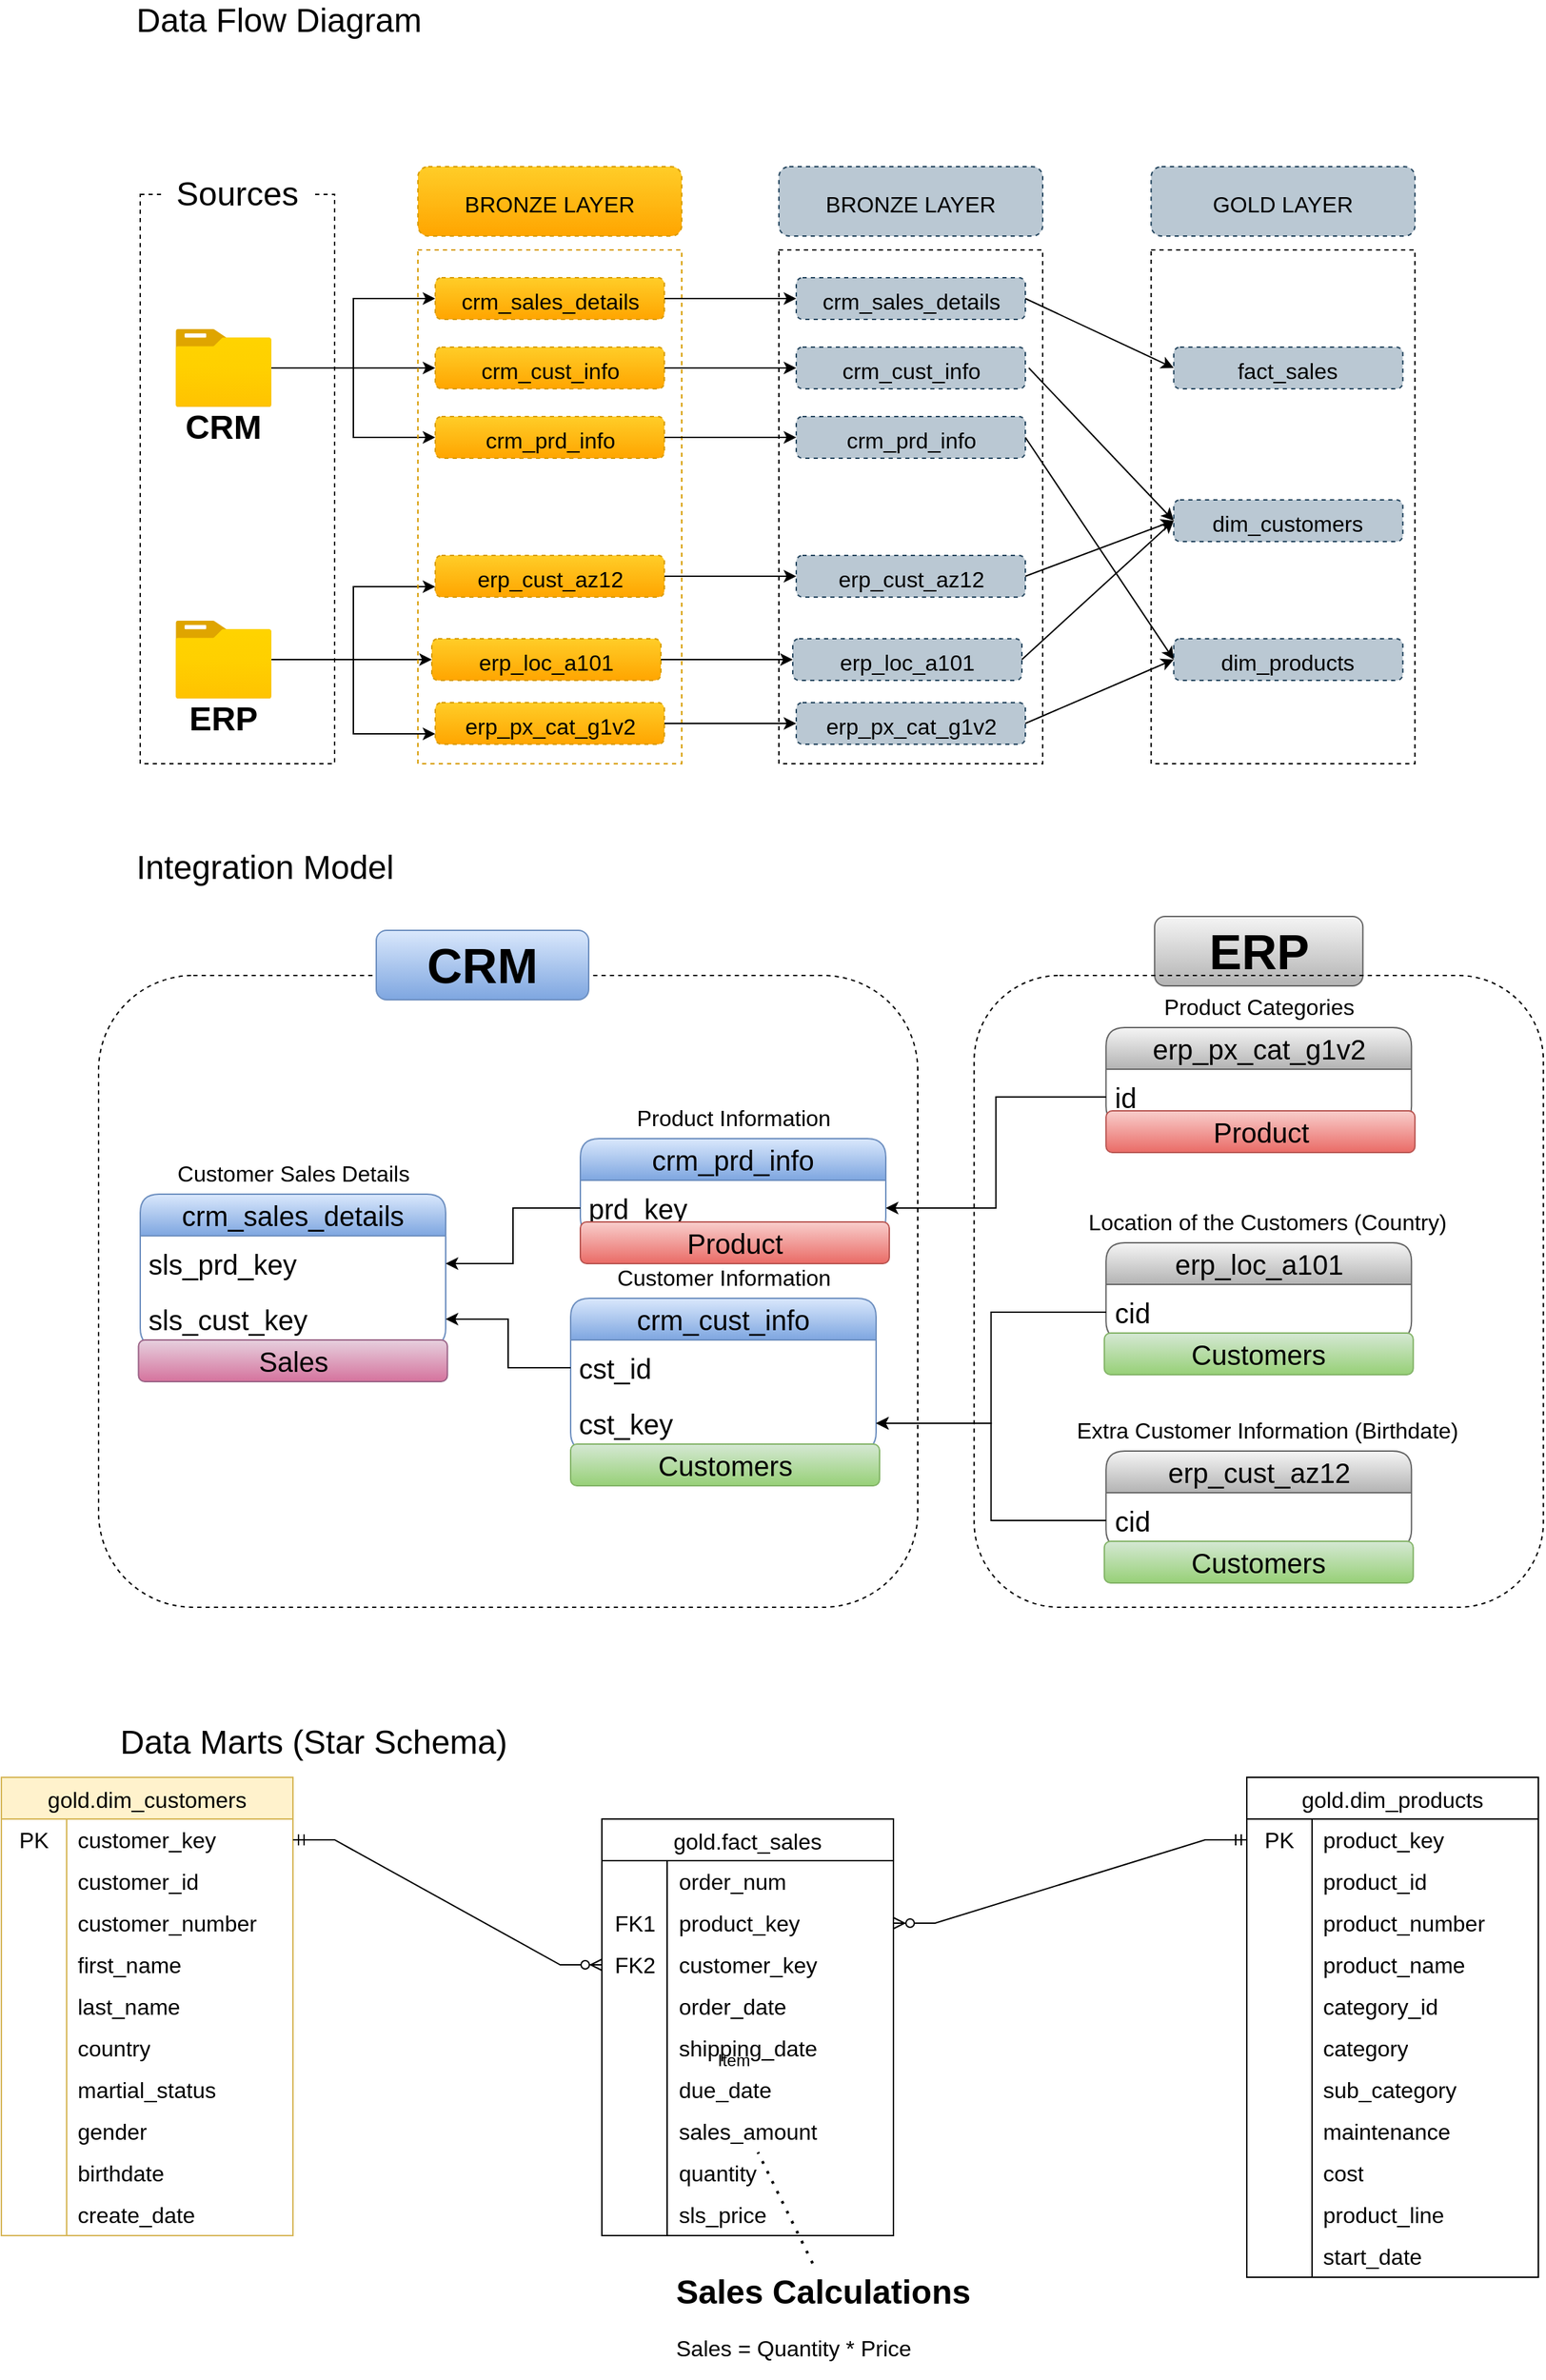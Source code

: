 <mxfile version="28.2.5">
  <diagram name="Page-1" id="yyj3E-sS2wMWxZeezF2Q">
    <mxGraphModel dx="1985" dy="586" grid="1" gridSize="10" guides="1" tooltips="1" connect="1" arrows="1" fold="1" page="1" pageScale="1" pageWidth="827" pageHeight="1169" math="0" shadow="0">
      <root>
        <mxCell id="0" />
        <mxCell id="1" parent="0" />
        <mxCell id="24Q81aQCciNCpTfDXiNK-2" value="" style="rounded=0;whiteSpace=wrap;html=1;dashed=1;fillColor=none;strokeColor=default;" parent="1" vertex="1">
          <mxGeometry x="30" y="160" width="140" height="410" as="geometry" />
        </mxCell>
        <mxCell id="24Q81aQCciNCpTfDXiNK-3" value="Data Flow Diagram" style="text;html=1;align=center;verticalAlign=middle;whiteSpace=wrap;rounded=0;fontSize=24;" parent="1" vertex="1">
          <mxGeometry x="20" y="20" width="220" height="30" as="geometry" />
        </mxCell>
        <mxCell id="24Q81aQCciNCpTfDXiNK-4" value="Sources" style="rounded=1;whiteSpace=wrap;html=1;fillColor=light-dark(#FFFFFF,#FFFFFF);dashed=1;fontSize=24;strokeColor=none;fontColor=light-dark(#000000,#000000);" parent="1" vertex="1">
          <mxGeometry x="45" y="140" width="110" height="40" as="geometry" />
        </mxCell>
        <mxCell id="24Q81aQCciNCpTfDXiNK-21" style="edgeStyle=orthogonalEdgeStyle;rounded=0;orthogonalLoop=1;jettySize=auto;html=1;entryX=0;entryY=0.5;entryDx=0;entryDy=0;" parent="1" source="24Q81aQCciNCpTfDXiNK-5" target="24Q81aQCciNCpTfDXiNK-26" edge="1">
          <mxGeometry relative="1" as="geometry">
            <mxPoint x="236" y="285" as="targetPoint" />
          </mxGeometry>
        </mxCell>
        <mxCell id="24Q81aQCciNCpTfDXiNK-29" style="edgeStyle=orthogonalEdgeStyle;rounded=0;orthogonalLoop=1;jettySize=auto;html=1;entryX=0;entryY=0.5;entryDx=0;entryDy=0;" parent="1" source="24Q81aQCciNCpTfDXiNK-5" target="24Q81aQCciNCpTfDXiNK-27" edge="1">
          <mxGeometry relative="1" as="geometry" />
        </mxCell>
        <mxCell id="24Q81aQCciNCpTfDXiNK-5" value="" style="image;aspect=fixed;html=1;points=[];align=center;fontSize=12;image=img/lib/azure2/general/Folder_Blank.svg;" parent="1" vertex="1">
          <mxGeometry x="55.5" y="257" width="69" height="56.0" as="geometry" />
        </mxCell>
        <mxCell id="24Q81aQCciNCpTfDXiNK-31" style="edgeStyle=orthogonalEdgeStyle;rounded=0;orthogonalLoop=1;jettySize=auto;html=1;entryX=0;entryY=0.75;entryDx=0;entryDy=0;" parent="1" source="24Q81aQCciNCpTfDXiNK-6" target="24Q81aQCciNCpTfDXiNK-30" edge="1">
          <mxGeometry relative="1" as="geometry" />
        </mxCell>
        <mxCell id="24Q81aQCciNCpTfDXiNK-34" style="edgeStyle=orthogonalEdgeStyle;rounded=0;orthogonalLoop=1;jettySize=auto;html=1;entryX=0;entryY=0.5;entryDx=0;entryDy=0;" parent="1" source="24Q81aQCciNCpTfDXiNK-6" target="24Q81aQCciNCpTfDXiNK-32" edge="1">
          <mxGeometry relative="1" as="geometry" />
        </mxCell>
        <mxCell id="24Q81aQCciNCpTfDXiNK-35" style="edgeStyle=orthogonalEdgeStyle;rounded=0;orthogonalLoop=1;jettySize=auto;html=1;entryX=0;entryY=0.75;entryDx=0;entryDy=0;" parent="1" source="24Q81aQCciNCpTfDXiNK-6" target="24Q81aQCciNCpTfDXiNK-33" edge="1">
          <mxGeometry relative="1" as="geometry" />
        </mxCell>
        <mxCell id="24Q81aQCciNCpTfDXiNK-6" value="" style="image;aspect=fixed;html=1;points=[];align=center;fontSize=12;image=img/lib/azure2/general/Folder_Blank.svg;" parent="1" vertex="1">
          <mxGeometry x="55.5" y="467" width="69" height="56.0" as="geometry" />
        </mxCell>
        <mxCell id="24Q81aQCciNCpTfDXiNK-7" value="CRM" style="text;html=1;align=center;verticalAlign=middle;whiteSpace=wrap;rounded=0;fontSize=24;fontStyle=1" parent="1" vertex="1">
          <mxGeometry x="60" y="313" width="60" height="30" as="geometry" />
        </mxCell>
        <mxCell id="24Q81aQCciNCpTfDXiNK-8" value="&lt;font style=&quot;font-size: 24px;&quot;&gt;&lt;b&gt;ERP&lt;/b&gt;&lt;/font&gt;" style="text;html=1;align=center;verticalAlign=middle;whiteSpace=wrap;rounded=0;" parent="1" vertex="1">
          <mxGeometry x="60" y="523" width="60" height="30" as="geometry" />
        </mxCell>
        <mxCell id="24Q81aQCciNCpTfDXiNK-9" value="" style="rounded=0;whiteSpace=wrap;html=1;dashed=1;fillColor=none;strokeColor=#D79B00;gradientColor=#ffa500;" parent="1" vertex="1">
          <mxGeometry x="230" y="200" width="190" height="370" as="geometry" />
        </mxCell>
        <mxCell id="24Q81aQCciNCpTfDXiNK-10" value="&lt;font style=&quot;font-size: 16px;&quot;&gt;BRONZE LAYER&lt;/font&gt;" style="rounded=1;whiteSpace=wrap;html=1;fillColor=#ffcd28;dashed=1;fontSize=24;strokeColor=#d79b00;gradientColor=#ffa500;" parent="1" vertex="1">
          <mxGeometry x="230" y="140" width="190" height="50" as="geometry" />
        </mxCell>
        <mxCell id="SzAG1CnnxhR4tHEEF76X-9" style="edgeStyle=orthogonalEdgeStyle;rounded=0;orthogonalLoop=1;jettySize=auto;html=1;entryX=0;entryY=0.5;entryDx=0;entryDy=0;" parent="1" source="24Q81aQCciNCpTfDXiNK-13" target="SzAG1CnnxhR4tHEEF76X-3" edge="1">
          <mxGeometry relative="1" as="geometry" />
        </mxCell>
        <mxCell id="24Q81aQCciNCpTfDXiNK-13" value="&lt;span style=&quot;font-size: 16px;&quot;&gt;crm_sales_details&lt;/span&gt;" style="rounded=1;whiteSpace=wrap;html=1;fillColor=#ffcd28;dashed=1;fontSize=24;strokeColor=#d79b00;gradientColor=#ffa500;" parent="1" vertex="1">
          <mxGeometry x="242.5" y="220" width="165" height="30" as="geometry" />
        </mxCell>
        <mxCell id="24Q81aQCciNCpTfDXiNK-20" style="edgeStyle=orthogonalEdgeStyle;rounded=0;orthogonalLoop=1;jettySize=auto;html=1;entryX=0;entryY=0.5;entryDx=0;entryDy=0;" parent="1" source="24Q81aQCciNCpTfDXiNK-5" target="24Q81aQCciNCpTfDXiNK-13" edge="1">
          <mxGeometry relative="1" as="geometry" />
        </mxCell>
        <mxCell id="SzAG1CnnxhR4tHEEF76X-10" style="edgeStyle=orthogonalEdgeStyle;rounded=0;orthogonalLoop=1;jettySize=auto;html=1;entryX=0;entryY=0.5;entryDx=0;entryDy=0;" parent="1" source="24Q81aQCciNCpTfDXiNK-26" target="SzAG1CnnxhR4tHEEF76X-4" edge="1">
          <mxGeometry relative="1" as="geometry" />
        </mxCell>
        <mxCell id="24Q81aQCciNCpTfDXiNK-26" value="&lt;font style=&quot;font-size: 16px;&quot;&gt;crm_cust_info&lt;/font&gt;" style="rounded=1;whiteSpace=wrap;html=1;fillColor=#ffcd28;dashed=1;fontSize=24;strokeColor=#d79b00;gradientColor=#ffa500;" parent="1" vertex="1">
          <mxGeometry x="242.5" y="270" width="165" height="30" as="geometry" />
        </mxCell>
        <mxCell id="SzAG1CnnxhR4tHEEF76X-11" style="edgeStyle=orthogonalEdgeStyle;rounded=0;orthogonalLoop=1;jettySize=auto;html=1;" parent="1" source="24Q81aQCciNCpTfDXiNK-27" target="SzAG1CnnxhR4tHEEF76X-5" edge="1">
          <mxGeometry relative="1" as="geometry" />
        </mxCell>
        <mxCell id="24Q81aQCciNCpTfDXiNK-27" value="&lt;font style=&quot;font-size: 16px;&quot;&gt;crm_prd_info&lt;/font&gt;" style="rounded=1;whiteSpace=wrap;html=1;fillColor=#ffcd28;dashed=1;fontSize=24;strokeColor=#d79b00;gradientColor=#ffa500;" parent="1" vertex="1">
          <mxGeometry x="242.5" y="320" width="165" height="30" as="geometry" />
        </mxCell>
        <mxCell id="SzAG1CnnxhR4tHEEF76X-12" style="edgeStyle=orthogonalEdgeStyle;rounded=0;orthogonalLoop=1;jettySize=auto;html=1;entryX=0;entryY=0.5;entryDx=0;entryDy=0;" parent="1" source="24Q81aQCciNCpTfDXiNK-30" target="SzAG1CnnxhR4tHEEF76X-6" edge="1">
          <mxGeometry relative="1" as="geometry" />
        </mxCell>
        <mxCell id="24Q81aQCciNCpTfDXiNK-30" value="&lt;font style=&quot;font-size: 16px;&quot;&gt;erp_cust_az12&lt;/font&gt;" style="rounded=1;whiteSpace=wrap;html=1;fillColor=#ffcd28;dashed=1;fontSize=24;strokeColor=#d79b00;gradientColor=#ffa500;" parent="1" vertex="1">
          <mxGeometry x="242.5" y="420" width="165" height="30" as="geometry" />
        </mxCell>
        <mxCell id="SzAG1CnnxhR4tHEEF76X-13" style="edgeStyle=orthogonalEdgeStyle;rounded=0;orthogonalLoop=1;jettySize=auto;html=1;entryX=0;entryY=0.5;entryDx=0;entryDy=0;" parent="1" source="24Q81aQCciNCpTfDXiNK-32" target="SzAG1CnnxhR4tHEEF76X-7" edge="1">
          <mxGeometry relative="1" as="geometry" />
        </mxCell>
        <mxCell id="24Q81aQCciNCpTfDXiNK-32" value="&lt;font style=&quot;font-size: 16px;&quot;&gt;erp_loc_a101&lt;/font&gt;" style="rounded=1;whiteSpace=wrap;html=1;fillColor=#ffcd28;dashed=1;fontSize=24;strokeColor=#d79b00;gradientColor=#ffa500;" parent="1" vertex="1">
          <mxGeometry x="240" y="480" width="165" height="30" as="geometry" />
        </mxCell>
        <mxCell id="SzAG1CnnxhR4tHEEF76X-14" style="edgeStyle=orthogonalEdgeStyle;rounded=0;orthogonalLoop=1;jettySize=auto;html=1;entryX=0;entryY=0.5;entryDx=0;entryDy=0;" parent="1" source="24Q81aQCciNCpTfDXiNK-33" target="SzAG1CnnxhR4tHEEF76X-8" edge="1">
          <mxGeometry relative="1" as="geometry" />
        </mxCell>
        <mxCell id="24Q81aQCciNCpTfDXiNK-33" value="&lt;font style=&quot;font-size: 16px;&quot;&gt;erp_px_cat_g1v2&lt;/font&gt;" style="rounded=1;whiteSpace=wrap;html=1;fillColor=#ffcd28;dashed=1;fontSize=24;strokeColor=#d79b00;gradientColor=#ffa500;" parent="1" vertex="1">
          <mxGeometry x="242.5" y="526" width="165" height="30" as="geometry" />
        </mxCell>
        <mxCell id="24Q81aQCciNCpTfDXiNK-36" value="&lt;font style=&quot;font-size: 24px;&quot;&gt;Integration Model&lt;/font&gt;" style="text;html=1;align=center;verticalAlign=middle;whiteSpace=wrap;rounded=0;" parent="1" vertex="1">
          <mxGeometry x="10" y="630" width="220" height="30" as="geometry" />
        </mxCell>
        <mxCell id="24Q81aQCciNCpTfDXiNK-38" value="crm_cust_info" style="swimlane;fontStyle=0;childLayout=stackLayout;horizontal=1;startSize=30;horizontalStack=0;resizeParent=1;resizeParentMax=0;resizeLast=0;collapsible=1;marginBottom=0;whiteSpace=wrap;html=1;fillColor=#dae8fc;gradientColor=#7ea6e0;strokeColor=#6c8ebf;fontSize=20;rounded=1;" parent="1" vertex="1">
          <mxGeometry x="340" y="955" width="220" height="110" as="geometry" />
        </mxCell>
        <mxCell id="24Q81aQCciNCpTfDXiNK-39" value="cst_id" style="text;strokeColor=none;fillColor=none;align=left;verticalAlign=middle;spacingLeft=4;spacingRight=4;overflow=hidden;points=[[0,0.5],[1,0.5]];portConstraint=eastwest;rotatable=0;whiteSpace=wrap;html=1;fontSize=20;rounded=1;" parent="24Q81aQCciNCpTfDXiNK-38" vertex="1">
          <mxGeometry y="30" width="220" height="40" as="geometry" />
        </mxCell>
        <mxCell id="24Q81aQCciNCpTfDXiNK-56" value="cst_key" style="text;strokeColor=none;fillColor=none;align=left;verticalAlign=middle;spacingLeft=4;spacingRight=4;overflow=hidden;points=[[0,0.5],[1,0.5]];portConstraint=eastwest;rotatable=0;whiteSpace=wrap;html=1;fontSize=20;rounded=1;" parent="24Q81aQCciNCpTfDXiNK-38" vertex="1">
          <mxGeometry y="70" width="220" height="40" as="geometry" />
        </mxCell>
        <mxCell id="24Q81aQCciNCpTfDXiNK-42" value="Customer Information" style="text;html=1;align=center;verticalAlign=middle;whiteSpace=wrap;rounded=0;fontSize=16;" parent="1" vertex="1">
          <mxGeometry x="362.5" y="925" width="175" height="30" as="geometry" />
        </mxCell>
        <mxCell id="24Q81aQCciNCpTfDXiNK-43" value="crm_prd_info" style="swimlane;fontStyle=0;childLayout=stackLayout;horizontal=1;startSize=30;horizontalStack=0;resizeParent=1;resizeParentMax=0;resizeLast=0;collapsible=1;marginBottom=0;whiteSpace=wrap;html=1;fillColor=#dae8fc;gradientColor=#7ea6e0;strokeColor=#6c8ebf;fontSize=20;rounded=1;" parent="1" vertex="1">
          <mxGeometry x="347" y="840" width="220" height="70" as="geometry" />
        </mxCell>
        <mxCell id="24Q81aQCciNCpTfDXiNK-44" value="prd_key" style="text;strokeColor=none;fillColor=none;align=left;verticalAlign=middle;spacingLeft=4;spacingRight=4;overflow=hidden;points=[[0,0.5],[1,0.5]];portConstraint=eastwest;rotatable=0;whiteSpace=wrap;html=1;fontSize=20;rounded=1;" parent="24Q81aQCciNCpTfDXiNK-43" vertex="1">
          <mxGeometry y="30" width="220" height="40" as="geometry" />
        </mxCell>
        <mxCell id="24Q81aQCciNCpTfDXiNK-45" value="Product Information" style="text;html=1;align=center;verticalAlign=middle;whiteSpace=wrap;rounded=0;fontSize=16;" parent="1" vertex="1">
          <mxGeometry x="369.5" y="810" width="175" height="30" as="geometry" />
        </mxCell>
        <mxCell id="24Q81aQCciNCpTfDXiNK-46" value="crm_sales_details" style="swimlane;fontStyle=0;childLayout=stackLayout;horizontal=1;startSize=30;horizontalStack=0;resizeParent=1;resizeParentMax=0;resizeLast=0;collapsible=1;marginBottom=0;whiteSpace=wrap;html=1;fillColor=#dae8fc;gradientColor=#7ea6e0;strokeColor=#6c8ebf;fontSize=20;rounded=1;" parent="1" vertex="1">
          <mxGeometry x="30" y="880" width="220" height="110" as="geometry" />
        </mxCell>
        <mxCell id="24Q81aQCciNCpTfDXiNK-47" value="sls_prd_key" style="text;strokeColor=none;fillColor=none;align=left;verticalAlign=middle;spacingLeft=4;spacingRight=4;overflow=hidden;points=[[0,0.5],[1,0.5]];portConstraint=eastwest;rotatable=0;whiteSpace=wrap;html=1;fontSize=20;rounded=1;" parent="24Q81aQCciNCpTfDXiNK-46" vertex="1">
          <mxGeometry y="30" width="220" height="40" as="geometry" />
        </mxCell>
        <mxCell id="24Q81aQCciNCpTfDXiNK-50" value="sls_cust_key" style="text;strokeColor=none;fillColor=none;align=left;verticalAlign=middle;spacingLeft=4;spacingRight=4;overflow=hidden;points=[[0,0.5],[1,0.5]];portConstraint=eastwest;rotatable=0;whiteSpace=wrap;html=1;fontSize=20;rounded=1;" parent="24Q81aQCciNCpTfDXiNK-46" vertex="1">
          <mxGeometry y="70" width="220" height="40" as="geometry" />
        </mxCell>
        <mxCell id="24Q81aQCciNCpTfDXiNK-48" value="Customer Sales Details" style="text;html=1;align=center;verticalAlign=middle;whiteSpace=wrap;rounded=0;fontSize=16;" parent="1" vertex="1">
          <mxGeometry x="52.5" y="850" width="175" height="30" as="geometry" />
        </mxCell>
        <mxCell id="24Q81aQCciNCpTfDXiNK-49" style="edgeStyle=orthogonalEdgeStyle;rounded=0;orthogonalLoop=1;jettySize=auto;html=1;" parent="1" source="24Q81aQCciNCpTfDXiNK-44" target="24Q81aQCciNCpTfDXiNK-47" edge="1">
          <mxGeometry relative="1" as="geometry" />
        </mxCell>
        <mxCell id="24Q81aQCciNCpTfDXiNK-52" style="edgeStyle=orthogonalEdgeStyle;rounded=0;orthogonalLoop=1;jettySize=auto;html=1;entryX=1;entryY=0.5;entryDx=0;entryDy=0;" parent="1" source="24Q81aQCciNCpTfDXiNK-39" target="24Q81aQCciNCpTfDXiNK-50" edge="1">
          <mxGeometry relative="1" as="geometry" />
        </mxCell>
        <mxCell id="24Q81aQCciNCpTfDXiNK-53" value="erp_cust_az12" style="swimlane;fontStyle=0;childLayout=stackLayout;horizontal=1;startSize=30;horizontalStack=0;resizeParent=1;resizeParentMax=0;resizeLast=0;collapsible=1;marginBottom=0;whiteSpace=wrap;html=1;fillColor=#f5f5f5;gradientColor=#b3b3b3;strokeColor=#666666;fontSize=20;rounded=1;" parent="1" vertex="1">
          <mxGeometry x="725.62" y="1065" width="220" height="70" as="geometry" />
        </mxCell>
        <mxCell id="24Q81aQCciNCpTfDXiNK-54" value="cid" style="text;strokeColor=none;fillColor=none;align=left;verticalAlign=middle;spacingLeft=4;spacingRight=4;overflow=hidden;points=[[0,0.5],[1,0.5]];portConstraint=eastwest;rotatable=0;whiteSpace=wrap;html=1;fontSize=20;rounded=1;" parent="24Q81aQCciNCpTfDXiNK-53" vertex="1">
          <mxGeometry y="30" width="220" height="40" as="geometry" />
        </mxCell>
        <mxCell id="24Q81aQCciNCpTfDXiNK-55" value="Extra Customer Information (Birthdate)" style="text;html=1;align=center;verticalAlign=middle;whiteSpace=wrap;rounded=0;fontSize=16;" parent="1" vertex="1">
          <mxGeometry x="700" y="1035" width="283.75" height="30" as="geometry" />
        </mxCell>
        <mxCell id="24Q81aQCciNCpTfDXiNK-58" style="edgeStyle=orthogonalEdgeStyle;rounded=0;orthogonalLoop=1;jettySize=auto;html=1;entryX=1;entryY=0.5;entryDx=0;entryDy=0;" parent="1" source="24Q81aQCciNCpTfDXiNK-54" target="24Q81aQCciNCpTfDXiNK-56" edge="1">
          <mxGeometry relative="1" as="geometry" />
        </mxCell>
        <mxCell id="24Q81aQCciNCpTfDXiNK-59" value="erp_loc_a101" style="swimlane;fontStyle=0;childLayout=stackLayout;horizontal=1;startSize=30;horizontalStack=0;resizeParent=1;resizeParentMax=0;resizeLast=0;collapsible=1;marginBottom=0;whiteSpace=wrap;html=1;fillColor=#f5f5f5;gradientColor=#b3b3b3;strokeColor=#666666;fontSize=20;rounded=1;" parent="1" vertex="1">
          <mxGeometry x="725.62" y="915" width="220" height="70" as="geometry" />
        </mxCell>
        <mxCell id="24Q81aQCciNCpTfDXiNK-60" value="cid" style="text;strokeColor=none;fillColor=none;align=left;verticalAlign=middle;spacingLeft=4;spacingRight=4;overflow=hidden;points=[[0,0.5],[1,0.5]];portConstraint=eastwest;rotatable=0;whiteSpace=wrap;html=1;fontSize=20;rounded=1;" parent="24Q81aQCciNCpTfDXiNK-59" vertex="1">
          <mxGeometry y="30" width="220" height="40" as="geometry" />
        </mxCell>
        <mxCell id="24Q81aQCciNCpTfDXiNK-61" value="Location of the Customers (Country)" style="text;html=1;align=center;verticalAlign=middle;whiteSpace=wrap;rounded=0;fontSize=16;" parent="1" vertex="1">
          <mxGeometry x="710" y="885" width="263.75" height="30" as="geometry" />
        </mxCell>
        <mxCell id="24Q81aQCciNCpTfDXiNK-62" style="edgeStyle=orthogonalEdgeStyle;rounded=0;orthogonalLoop=1;jettySize=auto;html=1;entryX=1;entryY=0.5;entryDx=0;entryDy=0;" parent="1" source="24Q81aQCciNCpTfDXiNK-60" target="24Q81aQCciNCpTfDXiNK-56" edge="1">
          <mxGeometry relative="1" as="geometry" />
        </mxCell>
        <mxCell id="24Q81aQCciNCpTfDXiNK-66" value="erp_px_cat_g1v2" style="swimlane;fontStyle=0;childLayout=stackLayout;horizontal=1;startSize=30;horizontalStack=0;resizeParent=1;resizeParentMax=0;resizeLast=0;collapsible=1;marginBottom=0;whiteSpace=wrap;html=1;fillColor=#f5f5f5;gradientColor=#b3b3b3;strokeColor=#666666;fontSize=20;rounded=1;" parent="1" vertex="1">
          <mxGeometry x="725.62" y="760" width="220" height="70" as="geometry" />
        </mxCell>
        <mxCell id="24Q81aQCciNCpTfDXiNK-67" value="id" style="text;strokeColor=none;fillColor=none;align=left;verticalAlign=middle;spacingLeft=4;spacingRight=4;overflow=hidden;points=[[0,0.5],[1,0.5]];portConstraint=eastwest;rotatable=0;whiteSpace=wrap;html=1;fontSize=20;rounded=1;" parent="24Q81aQCciNCpTfDXiNK-66" vertex="1">
          <mxGeometry y="30" width="220" height="40" as="geometry" />
        </mxCell>
        <mxCell id="24Q81aQCciNCpTfDXiNK-68" value="Product Categories" style="text;html=1;align=center;verticalAlign=middle;whiteSpace=wrap;rounded=0;fontSize=16;" parent="1" vertex="1">
          <mxGeometry x="731.87" y="730" width="207.5" height="30" as="geometry" />
        </mxCell>
        <mxCell id="24Q81aQCciNCpTfDXiNK-69" style="edgeStyle=orthogonalEdgeStyle;rounded=0;orthogonalLoop=1;jettySize=auto;html=1;entryX=1;entryY=0.5;entryDx=0;entryDy=0;" parent="1" source="24Q81aQCciNCpTfDXiNK-67" target="24Q81aQCciNCpTfDXiNK-44" edge="1">
          <mxGeometry relative="1" as="geometry" />
        </mxCell>
        <mxCell id="24Q81aQCciNCpTfDXiNK-70" value="" style="rounded=1;whiteSpace=wrap;html=1;fillColor=none;dashed=1;" parent="1" vertex="1">
          <mxGeometry y="722.5" width="590" height="455" as="geometry" />
        </mxCell>
        <mxCell id="24Q81aQCciNCpTfDXiNK-71" value="CRM" style="rounded=1;whiteSpace=wrap;html=1;fontSize=35;fontStyle=1;fillColor=#dae8fc;gradientColor=#7ea6e0;strokeColor=#6c8ebf;" parent="1" vertex="1">
          <mxGeometry x="200" y="690" width="153" height="50" as="geometry" />
        </mxCell>
        <mxCell id="24Q81aQCciNCpTfDXiNK-72" value="ERP" style="rounded=1;whiteSpace=wrap;html=1;fontSize=35;fontStyle=1;fillColor=#f5f5f5;gradientColor=#b3b3b3;strokeColor=#666666;" parent="1" vertex="1">
          <mxGeometry x="760.62" y="680" width="150" height="50" as="geometry" />
        </mxCell>
        <mxCell id="24Q81aQCciNCpTfDXiNK-73" value="" style="rounded=1;whiteSpace=wrap;html=1;fillColor=none;dashed=1;" parent="1" vertex="1">
          <mxGeometry x="630.62" y="722.5" width="410" height="455" as="geometry" />
        </mxCell>
        <mxCell id="SzAG1CnnxhR4tHEEF76X-1" value="" style="rounded=0;whiteSpace=wrap;html=1;dashed=1;fillColor=none;" parent="1" vertex="1">
          <mxGeometry x="490" y="200" width="190" height="370" as="geometry" />
        </mxCell>
        <mxCell id="SzAG1CnnxhR4tHEEF76X-2" value="&lt;font style=&quot;font-size: 16px;&quot;&gt;BRONZE LAYER&lt;/font&gt;" style="rounded=1;whiteSpace=wrap;html=1;fillColor=#bac8d3;dashed=1;fontSize=24;strokeColor=#23445d;" parent="1" vertex="1">
          <mxGeometry x="490" y="140" width="190" height="50" as="geometry" />
        </mxCell>
        <mxCell id="SzAG1CnnxhR4tHEEF76X-3" value="&lt;span style=&quot;font-size: 16px;&quot;&gt;crm_sales_details&lt;/span&gt;" style="rounded=1;whiteSpace=wrap;html=1;fillColor=#bac8d3;dashed=1;fontSize=24;strokeColor=#23445d;" parent="1" vertex="1">
          <mxGeometry x="502.5" y="220" width="165" height="30" as="geometry" />
        </mxCell>
        <mxCell id="SzAG1CnnxhR4tHEEF76X-4" value="&lt;font style=&quot;font-size: 16px;&quot;&gt;crm_cust_info&lt;/font&gt;" style="rounded=1;whiteSpace=wrap;html=1;fillColor=#bac8d3;dashed=1;fontSize=24;strokeColor=#23445d;" parent="1" vertex="1">
          <mxGeometry x="502.5" y="270" width="165" height="30" as="geometry" />
        </mxCell>
        <mxCell id="SzAG1CnnxhR4tHEEF76X-5" value="&lt;font style=&quot;font-size: 16px;&quot;&gt;crm_prd_info&lt;/font&gt;" style="rounded=1;whiteSpace=wrap;html=1;fillColor=#bac8d3;dashed=1;fontSize=24;strokeColor=#23445d;" parent="1" vertex="1">
          <mxGeometry x="502.5" y="320" width="165" height="30" as="geometry" />
        </mxCell>
        <mxCell id="SzAG1CnnxhR4tHEEF76X-6" value="&lt;font style=&quot;font-size: 16px;&quot;&gt;erp_cust_az12&lt;/font&gt;" style="rounded=1;whiteSpace=wrap;html=1;fillColor=#bac8d3;dashed=1;fontSize=24;strokeColor=#23445d;" parent="1" vertex="1">
          <mxGeometry x="502.5" y="420" width="165" height="30" as="geometry" />
        </mxCell>
        <mxCell id="SzAG1CnnxhR4tHEEF76X-7" value="&lt;font style=&quot;font-size: 16px;&quot;&gt;erp_loc_a101&lt;/font&gt;" style="rounded=1;whiteSpace=wrap;html=1;fillColor=#bac8d3;dashed=1;fontSize=24;strokeColor=#23445d;" parent="1" vertex="1">
          <mxGeometry x="500" y="480" width="165" height="30" as="geometry" />
        </mxCell>
        <mxCell id="SzAG1CnnxhR4tHEEF76X-8" value="&lt;font style=&quot;font-size: 16px;&quot;&gt;erp_px_cat_g1v2&lt;/font&gt;" style="rounded=1;whiteSpace=wrap;html=1;fillColor=#bac8d3;dashed=1;fontSize=24;strokeColor=#23445d;" parent="1" vertex="1">
          <mxGeometry x="502.5" y="526" width="165" height="30" as="geometry" />
        </mxCell>
        <mxCell id="SzAG1CnnxhR4tHEEF76X-15" value="Product" style="text;html=1;strokeColor=#b85450;fillColor=#f8cecc;align=center;verticalAlign=middle;whiteSpace=wrap;overflow=hidden;fontSize=20;rounded=1;gradientColor=#ea6b66;" parent="1" vertex="1">
          <mxGeometry x="347" y="900" width="222.5" height="30" as="geometry" />
        </mxCell>
        <mxCell id="SzAG1CnnxhR4tHEEF76X-16" value="Product" style="text;html=1;strokeColor=#b85450;fillColor=#f8cecc;align=center;verticalAlign=middle;whiteSpace=wrap;overflow=hidden;fontSize=20;rounded=1;gradientColor=#ea6b66;" parent="1" vertex="1">
          <mxGeometry x="725.62" y="820" width="222.5" height="30" as="geometry" />
        </mxCell>
        <mxCell id="SzAG1CnnxhR4tHEEF76X-18" value="Customers" style="text;html=1;strokeColor=#82b366;fillColor=#d5e8d4;align=center;verticalAlign=middle;whiteSpace=wrap;overflow=hidden;fontSize=20;rounded=1;gradientColor=#97d077;" parent="1" vertex="1">
          <mxGeometry x="340" y="1060" width="222.5" height="30" as="geometry" />
        </mxCell>
        <mxCell id="SzAG1CnnxhR4tHEEF76X-19" value="Customers" style="text;html=1;strokeColor=#82b366;fillColor=#d5e8d4;align=center;verticalAlign=middle;whiteSpace=wrap;overflow=hidden;fontSize=20;rounded=1;gradientColor=#97d077;" parent="1" vertex="1">
          <mxGeometry x="724.37" y="980" width="222.5" height="30" as="geometry" />
        </mxCell>
        <mxCell id="SzAG1CnnxhR4tHEEF76X-20" value="Customers" style="text;html=1;strokeColor=#82b366;fillColor=#d5e8d4;align=center;verticalAlign=middle;whiteSpace=wrap;overflow=hidden;fontSize=20;rounded=1;gradientColor=#97d077;" parent="1" vertex="1">
          <mxGeometry x="724.37" y="1130" width="222.5" height="30" as="geometry" />
        </mxCell>
        <mxCell id="SzAG1CnnxhR4tHEEF76X-21" value="Sales" style="text;html=1;strokeColor=#996185;fillColor=#e6d0de;align=center;verticalAlign=middle;whiteSpace=wrap;overflow=hidden;fontSize=20;rounded=1;gradientColor=#d5739d;" parent="1" vertex="1">
          <mxGeometry x="28.75" y="985" width="222.5" height="30" as="geometry" />
        </mxCell>
        <mxCell id="tBmuuQblktAwGQAZ4ZNW-2" value="&lt;font style=&quot;font-size: 24px;&quot;&gt;Data Marts (Star Schema)&lt;/font&gt;" style="text;html=1;align=center;verticalAlign=middle;whiteSpace=wrap;rounded=0;" vertex="1" parent="1">
          <mxGeometry y="1260" width="310" height="30" as="geometry" />
        </mxCell>
        <mxCell id="tBmuuQblktAwGQAZ4ZNW-4" value="gold.dim_customers" style="shape=table;startSize=30;container=1;collapsible=0;childLayout=tableLayout;fixedRows=1;rowLines=0;fontStyle=0;strokeColor=#d6b656;fontSize=16;fillColor=light-dark(#FFF2CC,#FFFF33);gradientColor=none;fontColor=light-dark(#000000,#000000);" vertex="1" parent="1">
          <mxGeometry x="-70" y="1300" width="210" height="330" as="geometry" />
        </mxCell>
        <mxCell id="tBmuuQblktAwGQAZ4ZNW-5" value="" style="shape=tableRow;horizontal=0;startSize=0;swimlaneHead=0;swimlaneBody=0;top=0;left=0;bottom=0;right=0;collapsible=0;dropTarget=0;fillColor=none;points=[[0,0.5],[1,0.5]];portConstraint=eastwest;strokeColor=inherit;fontSize=16;" vertex="1" parent="tBmuuQblktAwGQAZ4ZNW-4">
          <mxGeometry y="30" width="210" height="30" as="geometry" />
        </mxCell>
        <mxCell id="tBmuuQblktAwGQAZ4ZNW-6" value="PK" style="shape=partialRectangle;html=1;whiteSpace=wrap;connectable=0;fillColor=none;top=0;left=0;bottom=0;right=0;overflow=hidden;pointerEvents=1;strokeColor=inherit;fontSize=16;" vertex="1" parent="tBmuuQblktAwGQAZ4ZNW-5">
          <mxGeometry width="47" height="30" as="geometry">
            <mxRectangle width="47" height="30" as="alternateBounds" />
          </mxGeometry>
        </mxCell>
        <mxCell id="tBmuuQblktAwGQAZ4ZNW-7" value="customer_key" style="shape=partialRectangle;html=1;whiteSpace=wrap;connectable=0;fillColor=none;top=0;left=0;bottom=0;right=0;align=left;spacingLeft=6;overflow=hidden;strokeColor=inherit;fontSize=16;" vertex="1" parent="tBmuuQblktAwGQAZ4ZNW-5">
          <mxGeometry x="47" width="163" height="30" as="geometry">
            <mxRectangle width="163" height="30" as="alternateBounds" />
          </mxGeometry>
        </mxCell>
        <mxCell id="tBmuuQblktAwGQAZ4ZNW-8" value="" style="shape=tableRow;horizontal=0;startSize=0;swimlaneHead=0;swimlaneBody=0;top=0;left=0;bottom=0;right=0;collapsible=0;dropTarget=0;fillColor=none;points=[[0,0.5],[1,0.5]];portConstraint=eastwest;strokeColor=inherit;fontSize=16;" vertex="1" parent="tBmuuQblktAwGQAZ4ZNW-4">
          <mxGeometry y="60" width="210" height="30" as="geometry" />
        </mxCell>
        <mxCell id="tBmuuQblktAwGQAZ4ZNW-9" value="" style="shape=partialRectangle;html=1;whiteSpace=wrap;connectable=0;fillColor=none;top=0;left=0;bottom=0;right=0;overflow=hidden;strokeColor=inherit;fontSize=16;" vertex="1" parent="tBmuuQblktAwGQAZ4ZNW-8">
          <mxGeometry width="47" height="30" as="geometry">
            <mxRectangle width="47" height="30" as="alternateBounds" />
          </mxGeometry>
        </mxCell>
        <mxCell id="tBmuuQblktAwGQAZ4ZNW-10" value="customer_id" style="shape=partialRectangle;html=1;whiteSpace=wrap;connectable=0;fillColor=none;top=0;left=0;bottom=0;right=0;align=left;spacingLeft=6;overflow=hidden;strokeColor=inherit;fontSize=16;" vertex="1" parent="tBmuuQblktAwGQAZ4ZNW-8">
          <mxGeometry x="47" width="163" height="30" as="geometry">
            <mxRectangle width="163" height="30" as="alternateBounds" />
          </mxGeometry>
        </mxCell>
        <mxCell id="tBmuuQblktAwGQAZ4ZNW-11" value="" style="shape=tableRow;horizontal=0;startSize=0;swimlaneHead=0;swimlaneBody=0;top=0;left=0;bottom=0;right=0;collapsible=0;dropTarget=0;fillColor=none;points=[[0,0.5],[1,0.5]];portConstraint=eastwest;strokeColor=inherit;fontSize=16;" vertex="1" parent="tBmuuQblktAwGQAZ4ZNW-4">
          <mxGeometry y="90" width="210" height="30" as="geometry" />
        </mxCell>
        <mxCell id="tBmuuQblktAwGQAZ4ZNW-12" value="" style="shape=partialRectangle;html=1;whiteSpace=wrap;connectable=0;fillColor=none;top=0;left=0;bottom=0;right=0;overflow=hidden;strokeColor=inherit;fontSize=16;" vertex="1" parent="tBmuuQblktAwGQAZ4ZNW-11">
          <mxGeometry width="47" height="30" as="geometry">
            <mxRectangle width="47" height="30" as="alternateBounds" />
          </mxGeometry>
        </mxCell>
        <mxCell id="tBmuuQblktAwGQAZ4ZNW-13" value="customer_number" style="shape=partialRectangle;html=1;whiteSpace=wrap;connectable=0;fillColor=none;top=0;left=0;bottom=0;right=0;align=left;spacingLeft=6;overflow=hidden;strokeColor=inherit;fontSize=16;" vertex="1" parent="tBmuuQblktAwGQAZ4ZNW-11">
          <mxGeometry x="47" width="163" height="30" as="geometry">
            <mxRectangle width="163" height="30" as="alternateBounds" />
          </mxGeometry>
        </mxCell>
        <mxCell id="tBmuuQblktAwGQAZ4ZNW-14" value="" style="shape=tableRow;horizontal=0;startSize=0;swimlaneHead=0;swimlaneBody=0;top=0;left=0;bottom=0;right=0;collapsible=0;dropTarget=0;fillColor=none;points=[[0,0.5],[1,0.5]];portConstraint=eastwest;strokeColor=inherit;fontSize=16;" vertex="1" parent="tBmuuQblktAwGQAZ4ZNW-4">
          <mxGeometry y="120" width="210" height="30" as="geometry" />
        </mxCell>
        <mxCell id="tBmuuQblktAwGQAZ4ZNW-15" value="" style="shape=partialRectangle;html=1;whiteSpace=wrap;connectable=0;fillColor=none;top=0;left=0;bottom=0;right=0;overflow=hidden;strokeColor=inherit;fontSize=16;" vertex="1" parent="tBmuuQblktAwGQAZ4ZNW-14">
          <mxGeometry width="47" height="30" as="geometry">
            <mxRectangle width="47" height="30" as="alternateBounds" />
          </mxGeometry>
        </mxCell>
        <mxCell id="tBmuuQblktAwGQAZ4ZNW-16" value="first_name" style="shape=partialRectangle;html=1;whiteSpace=wrap;connectable=0;fillColor=none;top=0;left=0;bottom=0;right=0;align=left;spacingLeft=6;overflow=hidden;strokeColor=inherit;fontSize=16;" vertex="1" parent="tBmuuQblktAwGQAZ4ZNW-14">
          <mxGeometry x="47" width="163" height="30" as="geometry">
            <mxRectangle width="163" height="30" as="alternateBounds" />
          </mxGeometry>
        </mxCell>
        <mxCell id="tBmuuQblktAwGQAZ4ZNW-17" value="" style="shape=tableRow;horizontal=0;startSize=0;swimlaneHead=0;swimlaneBody=0;top=0;left=0;bottom=0;right=0;collapsible=0;dropTarget=0;fillColor=none;points=[[0,0.5],[1,0.5]];portConstraint=eastwest;strokeColor=inherit;fontSize=16;" vertex="1" parent="tBmuuQblktAwGQAZ4ZNW-4">
          <mxGeometry y="150" width="210" height="30" as="geometry" />
        </mxCell>
        <mxCell id="tBmuuQblktAwGQAZ4ZNW-18" value="" style="shape=partialRectangle;html=1;whiteSpace=wrap;connectable=0;fillColor=none;top=0;left=0;bottom=0;right=0;overflow=hidden;strokeColor=inherit;fontSize=16;" vertex="1" parent="tBmuuQblktAwGQAZ4ZNW-17">
          <mxGeometry width="47" height="30" as="geometry">
            <mxRectangle width="47" height="30" as="alternateBounds" />
          </mxGeometry>
        </mxCell>
        <mxCell id="tBmuuQblktAwGQAZ4ZNW-19" value="last_name" style="shape=partialRectangle;html=1;whiteSpace=wrap;connectable=0;fillColor=none;top=0;left=0;bottom=0;right=0;align=left;spacingLeft=6;overflow=hidden;strokeColor=inherit;fontSize=16;" vertex="1" parent="tBmuuQblktAwGQAZ4ZNW-17">
          <mxGeometry x="47" width="163" height="30" as="geometry">
            <mxRectangle width="163" height="30" as="alternateBounds" />
          </mxGeometry>
        </mxCell>
        <mxCell id="tBmuuQblktAwGQAZ4ZNW-20" value="" style="shape=tableRow;horizontal=0;startSize=0;swimlaneHead=0;swimlaneBody=0;top=0;left=0;bottom=0;right=0;collapsible=0;dropTarget=0;fillColor=none;points=[[0,0.5],[1,0.5]];portConstraint=eastwest;strokeColor=inherit;fontSize=16;" vertex="1" parent="tBmuuQblktAwGQAZ4ZNW-4">
          <mxGeometry y="180" width="210" height="30" as="geometry" />
        </mxCell>
        <mxCell id="tBmuuQblktAwGQAZ4ZNW-21" value="" style="shape=partialRectangle;html=1;whiteSpace=wrap;connectable=0;fillColor=none;top=0;left=0;bottom=0;right=0;overflow=hidden;strokeColor=inherit;fontSize=16;" vertex="1" parent="tBmuuQblktAwGQAZ4ZNW-20">
          <mxGeometry width="47" height="30" as="geometry">
            <mxRectangle width="47" height="30" as="alternateBounds" />
          </mxGeometry>
        </mxCell>
        <mxCell id="tBmuuQblktAwGQAZ4ZNW-22" value="country" style="shape=partialRectangle;html=1;whiteSpace=wrap;connectable=0;fillColor=none;top=0;left=0;bottom=0;right=0;align=left;spacingLeft=6;overflow=hidden;strokeColor=inherit;fontSize=16;" vertex="1" parent="tBmuuQblktAwGQAZ4ZNW-20">
          <mxGeometry x="47" width="163" height="30" as="geometry">
            <mxRectangle width="163" height="30" as="alternateBounds" />
          </mxGeometry>
        </mxCell>
        <mxCell id="tBmuuQblktAwGQAZ4ZNW-23" value="" style="shape=tableRow;horizontal=0;startSize=0;swimlaneHead=0;swimlaneBody=0;top=0;left=0;bottom=0;right=0;collapsible=0;dropTarget=0;fillColor=none;points=[[0,0.5],[1,0.5]];portConstraint=eastwest;strokeColor=inherit;fontSize=16;" vertex="1" parent="tBmuuQblktAwGQAZ4ZNW-4">
          <mxGeometry y="210" width="210" height="30" as="geometry" />
        </mxCell>
        <mxCell id="tBmuuQblktAwGQAZ4ZNW-24" value="" style="shape=partialRectangle;html=1;whiteSpace=wrap;connectable=0;fillColor=none;top=0;left=0;bottom=0;right=0;overflow=hidden;strokeColor=inherit;fontSize=16;" vertex="1" parent="tBmuuQblktAwGQAZ4ZNW-23">
          <mxGeometry width="47" height="30" as="geometry">
            <mxRectangle width="47" height="30" as="alternateBounds" />
          </mxGeometry>
        </mxCell>
        <mxCell id="tBmuuQblktAwGQAZ4ZNW-25" value="martial_status" style="shape=partialRectangle;html=1;whiteSpace=wrap;connectable=0;fillColor=none;top=0;left=0;bottom=0;right=0;align=left;spacingLeft=6;overflow=hidden;strokeColor=inherit;fontSize=16;" vertex="1" parent="tBmuuQblktAwGQAZ4ZNW-23">
          <mxGeometry x="47" width="163" height="30" as="geometry">
            <mxRectangle width="163" height="30" as="alternateBounds" />
          </mxGeometry>
        </mxCell>
        <mxCell id="tBmuuQblktAwGQAZ4ZNW-26" value="" style="shape=tableRow;horizontal=0;startSize=0;swimlaneHead=0;swimlaneBody=0;top=0;left=0;bottom=0;right=0;collapsible=0;dropTarget=0;fillColor=none;points=[[0,0.5],[1,0.5]];portConstraint=eastwest;strokeColor=inherit;fontSize=16;" vertex="1" parent="tBmuuQblktAwGQAZ4ZNW-4">
          <mxGeometry y="240" width="210" height="30" as="geometry" />
        </mxCell>
        <mxCell id="tBmuuQblktAwGQAZ4ZNW-27" value="" style="shape=partialRectangle;html=1;whiteSpace=wrap;connectable=0;fillColor=none;top=0;left=0;bottom=0;right=0;overflow=hidden;strokeColor=inherit;fontSize=16;" vertex="1" parent="tBmuuQblktAwGQAZ4ZNW-26">
          <mxGeometry width="47" height="30" as="geometry">
            <mxRectangle width="47" height="30" as="alternateBounds" />
          </mxGeometry>
        </mxCell>
        <mxCell id="tBmuuQblktAwGQAZ4ZNW-28" value="gender" style="shape=partialRectangle;html=1;whiteSpace=wrap;connectable=0;fillColor=none;top=0;left=0;bottom=0;right=0;align=left;spacingLeft=6;overflow=hidden;strokeColor=inherit;fontSize=16;" vertex="1" parent="tBmuuQblktAwGQAZ4ZNW-26">
          <mxGeometry x="47" width="163" height="30" as="geometry">
            <mxRectangle width="163" height="30" as="alternateBounds" />
          </mxGeometry>
        </mxCell>
        <mxCell id="tBmuuQblktAwGQAZ4ZNW-29" value="" style="shape=tableRow;horizontal=0;startSize=0;swimlaneHead=0;swimlaneBody=0;top=0;left=0;bottom=0;right=0;collapsible=0;dropTarget=0;fillColor=none;points=[[0,0.5],[1,0.5]];portConstraint=eastwest;strokeColor=inherit;fontSize=16;" vertex="1" parent="tBmuuQblktAwGQAZ4ZNW-4">
          <mxGeometry y="270" width="210" height="30" as="geometry" />
        </mxCell>
        <mxCell id="tBmuuQblktAwGQAZ4ZNW-30" value="" style="shape=partialRectangle;html=1;whiteSpace=wrap;connectable=0;fillColor=none;top=0;left=0;bottom=0;right=0;overflow=hidden;strokeColor=inherit;fontSize=16;" vertex="1" parent="tBmuuQblktAwGQAZ4ZNW-29">
          <mxGeometry width="47" height="30" as="geometry">
            <mxRectangle width="47" height="30" as="alternateBounds" />
          </mxGeometry>
        </mxCell>
        <mxCell id="tBmuuQblktAwGQAZ4ZNW-31" value="birthdate" style="shape=partialRectangle;html=1;whiteSpace=wrap;connectable=0;fillColor=none;top=0;left=0;bottom=0;right=0;align=left;spacingLeft=6;overflow=hidden;strokeColor=inherit;fontSize=16;" vertex="1" parent="tBmuuQblktAwGQAZ4ZNW-29">
          <mxGeometry x="47" width="163" height="30" as="geometry">
            <mxRectangle width="163" height="30" as="alternateBounds" />
          </mxGeometry>
        </mxCell>
        <mxCell id="tBmuuQblktAwGQAZ4ZNW-32" value="" style="shape=tableRow;horizontal=0;startSize=0;swimlaneHead=0;swimlaneBody=0;top=0;left=0;bottom=0;right=0;collapsible=0;dropTarget=0;fillColor=none;points=[[0,0.5],[1,0.5]];portConstraint=eastwest;strokeColor=inherit;fontSize=16;" vertex="1" parent="tBmuuQblktAwGQAZ4ZNW-4">
          <mxGeometry y="300" width="210" height="30" as="geometry" />
        </mxCell>
        <mxCell id="tBmuuQblktAwGQAZ4ZNW-33" value="" style="shape=partialRectangle;html=1;whiteSpace=wrap;connectable=0;fillColor=none;top=0;left=0;bottom=0;right=0;overflow=hidden;strokeColor=inherit;fontSize=16;" vertex="1" parent="tBmuuQblktAwGQAZ4ZNW-32">
          <mxGeometry width="47" height="30" as="geometry">
            <mxRectangle width="47" height="30" as="alternateBounds" />
          </mxGeometry>
        </mxCell>
        <mxCell id="tBmuuQblktAwGQAZ4ZNW-34" value="create_date" style="shape=partialRectangle;html=1;whiteSpace=wrap;connectable=0;fillColor=none;top=0;left=0;bottom=0;right=0;align=left;spacingLeft=6;overflow=hidden;strokeColor=inherit;fontSize=16;" vertex="1" parent="tBmuuQblktAwGQAZ4ZNW-32">
          <mxGeometry x="47" width="163" height="30" as="geometry">
            <mxRectangle width="163" height="30" as="alternateBounds" />
          </mxGeometry>
        </mxCell>
        <mxCell id="tBmuuQblktAwGQAZ4ZNW-35" value="gold.dim_products" style="shape=table;startSize=30;container=1;collapsible=0;childLayout=tableLayout;fixedRows=1;rowLines=0;fontStyle=0;strokeColor=default;fontSize=16;fillColor=light-dark(#FFFFFF,#FFFF33);fontColor=light-dark(#000000,#000000);" vertex="1" parent="1">
          <mxGeometry x="827" y="1300" width="210" height="360" as="geometry" />
        </mxCell>
        <mxCell id="tBmuuQblktAwGQAZ4ZNW-36" value="" style="shape=tableRow;horizontal=0;startSize=0;swimlaneHead=0;swimlaneBody=0;top=0;left=0;bottom=0;right=0;collapsible=0;dropTarget=0;fillColor=none;points=[[0,0.5],[1,0.5]];portConstraint=eastwest;strokeColor=inherit;fontSize=16;fontColor=default;" vertex="1" parent="tBmuuQblktAwGQAZ4ZNW-35">
          <mxGeometry y="30" width="210" height="30" as="geometry" />
        </mxCell>
        <mxCell id="tBmuuQblktAwGQAZ4ZNW-37" value="PK" style="shape=partialRectangle;html=1;whiteSpace=wrap;connectable=0;fillColor=none;top=0;left=0;bottom=0;right=0;overflow=hidden;pointerEvents=1;strokeColor=inherit;fontSize=16;fontColor=default;" vertex="1" parent="tBmuuQblktAwGQAZ4ZNW-36">
          <mxGeometry width="47" height="30" as="geometry">
            <mxRectangle width="47" height="30" as="alternateBounds" />
          </mxGeometry>
        </mxCell>
        <mxCell id="tBmuuQblktAwGQAZ4ZNW-38" value="product_key" style="shape=partialRectangle;html=1;whiteSpace=wrap;connectable=0;fillColor=none;top=0;left=0;bottom=0;right=0;align=left;spacingLeft=6;overflow=hidden;strokeColor=inherit;fontSize=16;fontColor=default;" vertex="1" parent="tBmuuQblktAwGQAZ4ZNW-36">
          <mxGeometry x="47" width="163" height="30" as="geometry">
            <mxRectangle width="163" height="30" as="alternateBounds" />
          </mxGeometry>
        </mxCell>
        <mxCell id="tBmuuQblktAwGQAZ4ZNW-39" value="" style="shape=tableRow;horizontal=0;startSize=0;swimlaneHead=0;swimlaneBody=0;top=0;left=0;bottom=0;right=0;collapsible=0;dropTarget=0;fillColor=none;points=[[0,0.5],[1,0.5]];portConstraint=eastwest;strokeColor=inherit;fontSize=16;fontColor=default;" vertex="1" parent="tBmuuQblktAwGQAZ4ZNW-35">
          <mxGeometry y="60" width="210" height="30" as="geometry" />
        </mxCell>
        <mxCell id="tBmuuQblktAwGQAZ4ZNW-40" value="" style="shape=partialRectangle;html=1;whiteSpace=wrap;connectable=0;fillColor=none;top=0;left=0;bottom=0;right=0;overflow=hidden;strokeColor=inherit;fontSize=16;fontColor=default;" vertex="1" parent="tBmuuQblktAwGQAZ4ZNW-39">
          <mxGeometry width="47" height="30" as="geometry">
            <mxRectangle width="47" height="30" as="alternateBounds" />
          </mxGeometry>
        </mxCell>
        <mxCell id="tBmuuQblktAwGQAZ4ZNW-41" value="product_id" style="shape=partialRectangle;html=1;whiteSpace=wrap;connectable=0;fillColor=none;top=0;left=0;bottom=0;right=0;align=left;spacingLeft=6;overflow=hidden;strokeColor=inherit;fontSize=16;fontColor=default;" vertex="1" parent="tBmuuQblktAwGQAZ4ZNW-39">
          <mxGeometry x="47" width="163" height="30" as="geometry">
            <mxRectangle width="163" height="30" as="alternateBounds" />
          </mxGeometry>
        </mxCell>
        <mxCell id="tBmuuQblktAwGQAZ4ZNW-42" value="" style="shape=tableRow;horizontal=0;startSize=0;swimlaneHead=0;swimlaneBody=0;top=0;left=0;bottom=0;right=0;collapsible=0;dropTarget=0;fillColor=none;points=[[0,0.5],[1,0.5]];portConstraint=eastwest;strokeColor=inherit;fontSize=16;fontColor=default;" vertex="1" parent="tBmuuQblktAwGQAZ4ZNW-35">
          <mxGeometry y="90" width="210" height="30" as="geometry" />
        </mxCell>
        <mxCell id="tBmuuQblktAwGQAZ4ZNW-43" value="" style="shape=partialRectangle;html=1;whiteSpace=wrap;connectable=0;fillColor=none;top=0;left=0;bottom=0;right=0;overflow=hidden;strokeColor=inherit;fontSize=16;fontColor=default;" vertex="1" parent="tBmuuQblktAwGQAZ4ZNW-42">
          <mxGeometry width="47" height="30" as="geometry">
            <mxRectangle width="47" height="30" as="alternateBounds" />
          </mxGeometry>
        </mxCell>
        <mxCell id="tBmuuQblktAwGQAZ4ZNW-44" value="product_number" style="shape=partialRectangle;html=1;whiteSpace=wrap;connectable=0;fillColor=none;top=0;left=0;bottom=0;right=0;align=left;spacingLeft=6;overflow=hidden;strokeColor=inherit;fontSize=16;fontColor=default;" vertex="1" parent="tBmuuQblktAwGQAZ4ZNW-42">
          <mxGeometry x="47" width="163" height="30" as="geometry">
            <mxRectangle width="163" height="30" as="alternateBounds" />
          </mxGeometry>
        </mxCell>
        <mxCell id="tBmuuQblktAwGQAZ4ZNW-45" value="" style="shape=tableRow;horizontal=0;startSize=0;swimlaneHead=0;swimlaneBody=0;top=0;left=0;bottom=0;right=0;collapsible=0;dropTarget=0;fillColor=none;points=[[0,0.5],[1,0.5]];portConstraint=eastwest;strokeColor=inherit;fontSize=16;fontColor=default;" vertex="1" parent="tBmuuQblktAwGQAZ4ZNW-35">
          <mxGeometry y="120" width="210" height="30" as="geometry" />
        </mxCell>
        <mxCell id="tBmuuQblktAwGQAZ4ZNW-46" value="" style="shape=partialRectangle;html=1;whiteSpace=wrap;connectable=0;fillColor=none;top=0;left=0;bottom=0;right=0;overflow=hidden;strokeColor=inherit;fontSize=16;fontColor=default;" vertex="1" parent="tBmuuQblktAwGQAZ4ZNW-45">
          <mxGeometry width="47" height="30" as="geometry">
            <mxRectangle width="47" height="30" as="alternateBounds" />
          </mxGeometry>
        </mxCell>
        <mxCell id="tBmuuQblktAwGQAZ4ZNW-47" value="product_name" style="shape=partialRectangle;html=1;whiteSpace=wrap;connectable=0;fillColor=none;top=0;left=0;bottom=0;right=0;align=left;spacingLeft=6;overflow=hidden;strokeColor=inherit;fontSize=16;fontColor=default;" vertex="1" parent="tBmuuQblktAwGQAZ4ZNW-45">
          <mxGeometry x="47" width="163" height="30" as="geometry">
            <mxRectangle width="163" height="30" as="alternateBounds" />
          </mxGeometry>
        </mxCell>
        <mxCell id="tBmuuQblktAwGQAZ4ZNW-48" value="" style="shape=tableRow;horizontal=0;startSize=0;swimlaneHead=0;swimlaneBody=0;top=0;left=0;bottom=0;right=0;collapsible=0;dropTarget=0;fillColor=none;points=[[0,0.5],[1,0.5]];portConstraint=eastwest;strokeColor=inherit;fontSize=16;fontColor=default;" vertex="1" parent="tBmuuQblktAwGQAZ4ZNW-35">
          <mxGeometry y="150" width="210" height="30" as="geometry" />
        </mxCell>
        <mxCell id="tBmuuQblktAwGQAZ4ZNW-49" value="" style="shape=partialRectangle;html=1;whiteSpace=wrap;connectable=0;fillColor=none;top=0;left=0;bottom=0;right=0;overflow=hidden;strokeColor=inherit;fontSize=16;fontColor=default;" vertex="1" parent="tBmuuQblktAwGQAZ4ZNW-48">
          <mxGeometry width="47" height="30" as="geometry">
            <mxRectangle width="47" height="30" as="alternateBounds" />
          </mxGeometry>
        </mxCell>
        <mxCell id="tBmuuQblktAwGQAZ4ZNW-50" value="category_id" style="shape=partialRectangle;html=1;whiteSpace=wrap;connectable=0;fillColor=none;top=0;left=0;bottom=0;right=0;align=left;spacingLeft=6;overflow=hidden;strokeColor=inherit;fontSize=16;fontColor=default;" vertex="1" parent="tBmuuQblktAwGQAZ4ZNW-48">
          <mxGeometry x="47" width="163" height="30" as="geometry">
            <mxRectangle width="163" height="30" as="alternateBounds" />
          </mxGeometry>
        </mxCell>
        <mxCell id="tBmuuQblktAwGQAZ4ZNW-51" value="" style="shape=tableRow;horizontal=0;startSize=0;swimlaneHead=0;swimlaneBody=0;top=0;left=0;bottom=0;right=0;collapsible=0;dropTarget=0;fillColor=none;points=[[0,0.5],[1,0.5]];portConstraint=eastwest;strokeColor=inherit;fontSize=16;fontColor=default;" vertex="1" parent="tBmuuQblktAwGQAZ4ZNW-35">
          <mxGeometry y="180" width="210" height="30" as="geometry" />
        </mxCell>
        <mxCell id="tBmuuQblktAwGQAZ4ZNW-52" value="" style="shape=partialRectangle;html=1;whiteSpace=wrap;connectable=0;fillColor=none;top=0;left=0;bottom=0;right=0;overflow=hidden;strokeColor=inherit;fontSize=16;fontColor=default;" vertex="1" parent="tBmuuQblktAwGQAZ4ZNW-51">
          <mxGeometry width="47" height="30" as="geometry">
            <mxRectangle width="47" height="30" as="alternateBounds" />
          </mxGeometry>
        </mxCell>
        <mxCell id="tBmuuQblktAwGQAZ4ZNW-53" value="category" style="shape=partialRectangle;html=1;whiteSpace=wrap;connectable=0;fillColor=none;top=0;left=0;bottom=0;right=0;align=left;spacingLeft=6;overflow=hidden;strokeColor=inherit;fontSize=16;fontColor=default;" vertex="1" parent="tBmuuQblktAwGQAZ4ZNW-51">
          <mxGeometry x="47" width="163" height="30" as="geometry">
            <mxRectangle width="163" height="30" as="alternateBounds" />
          </mxGeometry>
        </mxCell>
        <mxCell id="tBmuuQblktAwGQAZ4ZNW-54" value="" style="shape=tableRow;horizontal=0;startSize=0;swimlaneHead=0;swimlaneBody=0;top=0;left=0;bottom=0;right=0;collapsible=0;dropTarget=0;fillColor=none;points=[[0,0.5],[1,0.5]];portConstraint=eastwest;strokeColor=inherit;fontSize=16;fontColor=default;" vertex="1" parent="tBmuuQblktAwGQAZ4ZNW-35">
          <mxGeometry y="210" width="210" height="30" as="geometry" />
        </mxCell>
        <mxCell id="tBmuuQblktAwGQAZ4ZNW-55" value="" style="shape=partialRectangle;html=1;whiteSpace=wrap;connectable=0;fillColor=none;top=0;left=0;bottom=0;right=0;overflow=hidden;strokeColor=inherit;fontSize=16;fontColor=default;" vertex="1" parent="tBmuuQblktAwGQAZ4ZNW-54">
          <mxGeometry width="47" height="30" as="geometry">
            <mxRectangle width="47" height="30" as="alternateBounds" />
          </mxGeometry>
        </mxCell>
        <mxCell id="tBmuuQblktAwGQAZ4ZNW-56" value="sub_category" style="shape=partialRectangle;html=1;whiteSpace=wrap;connectable=0;fillColor=none;top=0;left=0;bottom=0;right=0;align=left;spacingLeft=6;overflow=hidden;strokeColor=inherit;fontSize=16;fontColor=default;" vertex="1" parent="tBmuuQblktAwGQAZ4ZNW-54">
          <mxGeometry x="47" width="163" height="30" as="geometry">
            <mxRectangle width="163" height="30" as="alternateBounds" />
          </mxGeometry>
        </mxCell>
        <mxCell id="tBmuuQblktAwGQAZ4ZNW-57" value="" style="shape=tableRow;horizontal=0;startSize=0;swimlaneHead=0;swimlaneBody=0;top=0;left=0;bottom=0;right=0;collapsible=0;dropTarget=0;fillColor=none;points=[[0,0.5],[1,0.5]];portConstraint=eastwest;strokeColor=inherit;fontSize=16;fontColor=default;" vertex="1" parent="tBmuuQblktAwGQAZ4ZNW-35">
          <mxGeometry y="240" width="210" height="30" as="geometry" />
        </mxCell>
        <mxCell id="tBmuuQblktAwGQAZ4ZNW-58" value="" style="shape=partialRectangle;html=1;whiteSpace=wrap;connectable=0;fillColor=none;top=0;left=0;bottom=0;right=0;overflow=hidden;strokeColor=inherit;fontSize=16;fontColor=default;" vertex="1" parent="tBmuuQblktAwGQAZ4ZNW-57">
          <mxGeometry width="47" height="30" as="geometry">
            <mxRectangle width="47" height="30" as="alternateBounds" />
          </mxGeometry>
        </mxCell>
        <mxCell id="tBmuuQblktAwGQAZ4ZNW-59" value="maintenance" style="shape=partialRectangle;html=1;whiteSpace=wrap;connectable=0;fillColor=none;top=0;left=0;bottom=0;right=0;align=left;spacingLeft=6;overflow=hidden;strokeColor=inherit;fontSize=16;fontColor=default;" vertex="1" parent="tBmuuQblktAwGQAZ4ZNW-57">
          <mxGeometry x="47" width="163" height="30" as="geometry">
            <mxRectangle width="163" height="30" as="alternateBounds" />
          </mxGeometry>
        </mxCell>
        <mxCell id="tBmuuQblktAwGQAZ4ZNW-60" value="" style="shape=tableRow;horizontal=0;startSize=0;swimlaneHead=0;swimlaneBody=0;top=0;left=0;bottom=0;right=0;collapsible=0;dropTarget=0;fillColor=none;points=[[0,0.5],[1,0.5]];portConstraint=eastwest;strokeColor=inherit;fontSize=16;fontColor=default;" vertex="1" parent="tBmuuQblktAwGQAZ4ZNW-35">
          <mxGeometry y="270" width="210" height="30" as="geometry" />
        </mxCell>
        <mxCell id="tBmuuQblktAwGQAZ4ZNW-61" value="" style="shape=partialRectangle;html=1;whiteSpace=wrap;connectable=0;fillColor=none;top=0;left=0;bottom=0;right=0;overflow=hidden;strokeColor=inherit;fontSize=16;fontColor=default;" vertex="1" parent="tBmuuQblktAwGQAZ4ZNW-60">
          <mxGeometry width="47" height="30" as="geometry">
            <mxRectangle width="47" height="30" as="alternateBounds" />
          </mxGeometry>
        </mxCell>
        <mxCell id="tBmuuQblktAwGQAZ4ZNW-62" value="cost" style="shape=partialRectangle;html=1;whiteSpace=wrap;connectable=0;fillColor=none;top=0;left=0;bottom=0;right=0;align=left;spacingLeft=6;overflow=hidden;strokeColor=inherit;fontSize=16;fontColor=default;" vertex="1" parent="tBmuuQblktAwGQAZ4ZNW-60">
          <mxGeometry x="47" width="163" height="30" as="geometry">
            <mxRectangle width="163" height="30" as="alternateBounds" />
          </mxGeometry>
        </mxCell>
        <mxCell id="tBmuuQblktAwGQAZ4ZNW-63" value="" style="shape=tableRow;horizontal=0;startSize=0;swimlaneHead=0;swimlaneBody=0;top=0;left=0;bottom=0;right=0;collapsible=0;dropTarget=0;fillColor=none;points=[[0,0.5],[1,0.5]];portConstraint=eastwest;strokeColor=inherit;fontSize=16;fontColor=default;" vertex="1" parent="tBmuuQblktAwGQAZ4ZNW-35">
          <mxGeometry y="300" width="210" height="30" as="geometry" />
        </mxCell>
        <mxCell id="tBmuuQblktAwGQAZ4ZNW-64" value="" style="shape=partialRectangle;html=1;whiteSpace=wrap;connectable=0;fillColor=none;top=0;left=0;bottom=0;right=0;overflow=hidden;strokeColor=inherit;fontSize=16;fontColor=default;" vertex="1" parent="tBmuuQblktAwGQAZ4ZNW-63">
          <mxGeometry width="47" height="30" as="geometry">
            <mxRectangle width="47" height="30" as="alternateBounds" />
          </mxGeometry>
        </mxCell>
        <mxCell id="tBmuuQblktAwGQAZ4ZNW-65" value="product_line" style="shape=partialRectangle;html=1;whiteSpace=wrap;connectable=0;fillColor=none;top=0;left=0;bottom=0;right=0;align=left;spacingLeft=6;overflow=hidden;strokeColor=inherit;fontSize=16;fontColor=default;" vertex="1" parent="tBmuuQblktAwGQAZ4ZNW-63">
          <mxGeometry x="47" width="163" height="30" as="geometry">
            <mxRectangle width="163" height="30" as="alternateBounds" />
          </mxGeometry>
        </mxCell>
        <mxCell id="tBmuuQblktAwGQAZ4ZNW-66" value="" style="shape=tableRow;horizontal=0;startSize=0;swimlaneHead=0;swimlaneBody=0;top=0;left=0;bottom=0;right=0;collapsible=0;dropTarget=0;fillColor=none;points=[[0,0.5],[1,0.5]];portConstraint=eastwest;strokeColor=inherit;fontSize=16;fontColor=default;" vertex="1" parent="tBmuuQblktAwGQAZ4ZNW-35">
          <mxGeometry y="330" width="210" height="30" as="geometry" />
        </mxCell>
        <mxCell id="tBmuuQblktAwGQAZ4ZNW-67" value="" style="shape=partialRectangle;html=1;whiteSpace=wrap;connectable=0;fillColor=none;top=0;left=0;bottom=0;right=0;overflow=hidden;strokeColor=inherit;fontSize=16;fontColor=default;" vertex="1" parent="tBmuuQblktAwGQAZ4ZNW-66">
          <mxGeometry width="47" height="30" as="geometry">
            <mxRectangle width="47" height="30" as="alternateBounds" />
          </mxGeometry>
        </mxCell>
        <mxCell id="tBmuuQblktAwGQAZ4ZNW-68" value="start_date" style="shape=partialRectangle;html=1;whiteSpace=wrap;connectable=0;fillColor=none;top=0;left=0;bottom=0;right=0;align=left;spacingLeft=6;overflow=hidden;strokeColor=inherit;fontSize=16;fontColor=default;" vertex="1" parent="tBmuuQblktAwGQAZ4ZNW-66">
          <mxGeometry x="47" width="163" height="30" as="geometry">
            <mxRectangle width="163" height="30" as="alternateBounds" />
          </mxGeometry>
        </mxCell>
        <mxCell id="tBmuuQblktAwGQAZ4ZNW-69" value="gold.fact_sales" style="shape=table;startSize=30;container=1;collapsible=0;childLayout=tableLayout;fixedRows=1;rowLines=0;fontStyle=0;strokeColor=default;fontSize=16;fillColor=light-dark(#FFFFFF,#3399FF);fontColor=light-dark(#000000,#000000);" vertex="1" parent="1">
          <mxGeometry x="362.5" y="1330" width="210" height="300" as="geometry" />
        </mxCell>
        <mxCell id="tBmuuQblktAwGQAZ4ZNW-70" value="" style="shape=tableRow;horizontal=0;startSize=0;swimlaneHead=0;swimlaneBody=0;top=0;left=0;bottom=0;right=0;collapsible=0;dropTarget=0;fillColor=none;points=[[0,0.5],[1,0.5]];portConstraint=eastwest;strokeColor=inherit;fontSize=16;" vertex="1" parent="tBmuuQblktAwGQAZ4ZNW-69">
          <mxGeometry y="30" width="210" height="30" as="geometry" />
        </mxCell>
        <mxCell id="tBmuuQblktAwGQAZ4ZNW-71" value="" style="shape=partialRectangle;html=1;whiteSpace=wrap;connectable=0;fillColor=none;top=0;left=0;bottom=0;right=0;overflow=hidden;pointerEvents=1;strokeColor=inherit;fontSize=16;" vertex="1" parent="tBmuuQblktAwGQAZ4ZNW-70">
          <mxGeometry width="47" height="30" as="geometry">
            <mxRectangle width="47" height="30" as="alternateBounds" />
          </mxGeometry>
        </mxCell>
        <mxCell id="tBmuuQblktAwGQAZ4ZNW-72" value="order_num" style="shape=partialRectangle;html=1;whiteSpace=wrap;connectable=0;fillColor=none;top=0;left=0;bottom=0;right=0;align=left;spacingLeft=6;overflow=hidden;strokeColor=inherit;fontSize=16;" vertex="1" parent="tBmuuQblktAwGQAZ4ZNW-70">
          <mxGeometry x="47" width="163" height="30" as="geometry">
            <mxRectangle width="163" height="30" as="alternateBounds" />
          </mxGeometry>
        </mxCell>
        <mxCell id="tBmuuQblktAwGQAZ4ZNW-73" value="" style="shape=tableRow;horizontal=0;startSize=0;swimlaneHead=0;swimlaneBody=0;top=0;left=0;bottom=0;right=0;collapsible=0;dropTarget=0;fillColor=none;points=[[0,0.5],[1,0.5]];portConstraint=eastwest;strokeColor=inherit;fontSize=16;" vertex="1" parent="tBmuuQblktAwGQAZ4ZNW-69">
          <mxGeometry y="60" width="210" height="30" as="geometry" />
        </mxCell>
        <mxCell id="tBmuuQblktAwGQAZ4ZNW-74" value="FK1" style="shape=partialRectangle;html=1;whiteSpace=wrap;connectable=0;fillColor=none;top=0;left=0;bottom=0;right=0;overflow=hidden;strokeColor=inherit;fontSize=16;" vertex="1" parent="tBmuuQblktAwGQAZ4ZNW-73">
          <mxGeometry width="47" height="30" as="geometry">
            <mxRectangle width="47" height="30" as="alternateBounds" />
          </mxGeometry>
        </mxCell>
        <mxCell id="tBmuuQblktAwGQAZ4ZNW-75" value="product_key" style="shape=partialRectangle;html=1;whiteSpace=wrap;connectable=0;fillColor=none;top=0;left=0;bottom=0;right=0;align=left;spacingLeft=6;overflow=hidden;strokeColor=inherit;fontSize=16;" vertex="1" parent="tBmuuQblktAwGQAZ4ZNW-73">
          <mxGeometry x="47" width="163" height="30" as="geometry">
            <mxRectangle width="163" height="30" as="alternateBounds" />
          </mxGeometry>
        </mxCell>
        <mxCell id="tBmuuQblktAwGQAZ4ZNW-76" value="" style="shape=tableRow;horizontal=0;startSize=0;swimlaneHead=0;swimlaneBody=0;top=0;left=0;bottom=0;right=0;collapsible=0;dropTarget=0;fillColor=none;points=[[0,0.5],[1,0.5]];portConstraint=eastwest;strokeColor=inherit;fontSize=16;" vertex="1" parent="tBmuuQblktAwGQAZ4ZNW-69">
          <mxGeometry y="90" width="210" height="30" as="geometry" />
        </mxCell>
        <mxCell id="tBmuuQblktAwGQAZ4ZNW-77" value="FK2" style="shape=partialRectangle;html=1;whiteSpace=wrap;connectable=0;fillColor=none;top=0;left=0;bottom=0;right=0;overflow=hidden;strokeColor=inherit;fontSize=16;" vertex="1" parent="tBmuuQblktAwGQAZ4ZNW-76">
          <mxGeometry width="47" height="30" as="geometry">
            <mxRectangle width="47" height="30" as="alternateBounds" />
          </mxGeometry>
        </mxCell>
        <mxCell id="tBmuuQblktAwGQAZ4ZNW-78" value="customer_key" style="shape=partialRectangle;html=1;whiteSpace=wrap;connectable=0;fillColor=none;top=0;left=0;bottom=0;right=0;align=left;spacingLeft=6;overflow=hidden;strokeColor=inherit;fontSize=16;" vertex="1" parent="tBmuuQblktAwGQAZ4ZNW-76">
          <mxGeometry x="47" width="163" height="30" as="geometry">
            <mxRectangle width="163" height="30" as="alternateBounds" />
          </mxGeometry>
        </mxCell>
        <mxCell id="tBmuuQblktAwGQAZ4ZNW-79" value="" style="shape=tableRow;horizontal=0;startSize=0;swimlaneHead=0;swimlaneBody=0;top=0;left=0;bottom=0;right=0;collapsible=0;dropTarget=0;fillColor=none;points=[[0,0.5],[1,0.5]];portConstraint=eastwest;strokeColor=inherit;fontSize=16;" vertex="1" parent="tBmuuQblktAwGQAZ4ZNW-69">
          <mxGeometry y="120" width="210" height="30" as="geometry" />
        </mxCell>
        <mxCell id="tBmuuQblktAwGQAZ4ZNW-80" value="" style="shape=partialRectangle;html=1;whiteSpace=wrap;connectable=0;fillColor=none;top=0;left=0;bottom=0;right=0;overflow=hidden;strokeColor=inherit;fontSize=16;" vertex="1" parent="tBmuuQblktAwGQAZ4ZNW-79">
          <mxGeometry width="47" height="30" as="geometry">
            <mxRectangle width="47" height="30" as="alternateBounds" />
          </mxGeometry>
        </mxCell>
        <mxCell id="tBmuuQblktAwGQAZ4ZNW-81" value="order_date" style="shape=partialRectangle;html=1;whiteSpace=wrap;connectable=0;fillColor=none;top=0;left=0;bottom=0;right=0;align=left;spacingLeft=6;overflow=hidden;strokeColor=inherit;fontSize=16;" vertex="1" parent="tBmuuQblktAwGQAZ4ZNW-79">
          <mxGeometry x="47" width="163" height="30" as="geometry">
            <mxRectangle width="163" height="30" as="alternateBounds" />
          </mxGeometry>
        </mxCell>
        <mxCell id="tBmuuQblktAwGQAZ4ZNW-82" value="" style="shape=tableRow;horizontal=0;startSize=0;swimlaneHead=0;swimlaneBody=0;top=0;left=0;bottom=0;right=0;collapsible=0;dropTarget=0;fillColor=none;points=[[0,0.5],[1,0.5]];portConstraint=eastwest;strokeColor=inherit;fontSize=16;" vertex="1" parent="tBmuuQblktAwGQAZ4ZNW-69">
          <mxGeometry y="150" width="210" height="30" as="geometry" />
        </mxCell>
        <mxCell id="tBmuuQblktAwGQAZ4ZNW-83" value="" style="shape=partialRectangle;html=1;whiteSpace=wrap;connectable=0;fillColor=none;top=0;left=0;bottom=0;right=0;overflow=hidden;strokeColor=inherit;fontSize=16;" vertex="1" parent="tBmuuQblktAwGQAZ4ZNW-82">
          <mxGeometry width="47" height="30" as="geometry">
            <mxRectangle width="47" height="30" as="alternateBounds" />
          </mxGeometry>
        </mxCell>
        <mxCell id="tBmuuQblktAwGQAZ4ZNW-84" value="shipping_date" style="shape=partialRectangle;html=1;whiteSpace=wrap;connectable=0;fillColor=none;top=0;left=0;bottom=0;right=0;align=left;spacingLeft=6;overflow=hidden;strokeColor=inherit;fontSize=16;" vertex="1" parent="tBmuuQblktAwGQAZ4ZNW-82">
          <mxGeometry x="47" width="163" height="30" as="geometry">
            <mxRectangle width="163" height="30" as="alternateBounds" />
          </mxGeometry>
        </mxCell>
        <mxCell id="tBmuuQblktAwGQAZ4ZNW-85" value="" style="shape=tableRow;horizontal=0;startSize=0;swimlaneHead=0;swimlaneBody=0;top=0;left=0;bottom=0;right=0;collapsible=0;dropTarget=0;fillColor=none;points=[[0,0.5],[1,0.5]];portConstraint=eastwest;strokeColor=inherit;fontSize=16;" vertex="1" parent="tBmuuQblktAwGQAZ4ZNW-69">
          <mxGeometry y="180" width="210" height="30" as="geometry" />
        </mxCell>
        <mxCell id="tBmuuQblktAwGQAZ4ZNW-86" value="" style="shape=partialRectangle;html=1;whiteSpace=wrap;connectable=0;fillColor=none;top=0;left=0;bottom=0;right=0;overflow=hidden;strokeColor=inherit;fontSize=16;" vertex="1" parent="tBmuuQblktAwGQAZ4ZNW-85">
          <mxGeometry width="47" height="30" as="geometry">
            <mxRectangle width="47" height="30" as="alternateBounds" />
          </mxGeometry>
        </mxCell>
        <mxCell id="tBmuuQblktAwGQAZ4ZNW-87" value="due_date" style="shape=partialRectangle;html=1;whiteSpace=wrap;connectable=0;fillColor=none;top=0;left=0;bottom=0;right=0;align=left;spacingLeft=6;overflow=hidden;strokeColor=inherit;fontSize=16;" vertex="1" parent="tBmuuQblktAwGQAZ4ZNW-85">
          <mxGeometry x="47" width="163" height="30" as="geometry">
            <mxRectangle width="163" height="30" as="alternateBounds" />
          </mxGeometry>
        </mxCell>
        <mxCell id="tBmuuQblktAwGQAZ4ZNW-88" value="" style="shape=tableRow;horizontal=0;startSize=0;swimlaneHead=0;swimlaneBody=0;top=0;left=0;bottom=0;right=0;collapsible=0;dropTarget=0;fillColor=none;points=[[0,0.5],[1,0.5]];portConstraint=eastwest;strokeColor=inherit;fontSize=16;" vertex="1" parent="tBmuuQblktAwGQAZ4ZNW-69">
          <mxGeometry y="210" width="210" height="30" as="geometry" />
        </mxCell>
        <mxCell id="tBmuuQblktAwGQAZ4ZNW-89" value="" style="shape=partialRectangle;html=1;whiteSpace=wrap;connectable=0;fillColor=none;top=0;left=0;bottom=0;right=0;overflow=hidden;strokeColor=inherit;fontSize=16;" vertex="1" parent="tBmuuQblktAwGQAZ4ZNW-88">
          <mxGeometry width="47" height="30" as="geometry">
            <mxRectangle width="47" height="30" as="alternateBounds" />
          </mxGeometry>
        </mxCell>
        <mxCell id="tBmuuQblktAwGQAZ4ZNW-90" value="sales_amount" style="shape=partialRectangle;html=1;whiteSpace=wrap;connectable=0;fillColor=none;top=0;left=0;bottom=0;right=0;align=left;spacingLeft=6;overflow=hidden;strokeColor=inherit;fontSize=16;" vertex="1" parent="tBmuuQblktAwGQAZ4ZNW-88">
          <mxGeometry x="47" width="163" height="30" as="geometry">
            <mxRectangle width="163" height="30" as="alternateBounds" />
          </mxGeometry>
        </mxCell>
        <mxCell id="tBmuuQblktAwGQAZ4ZNW-91" value="" style="shape=tableRow;horizontal=0;startSize=0;swimlaneHead=0;swimlaneBody=0;top=0;left=0;bottom=0;right=0;collapsible=0;dropTarget=0;fillColor=none;points=[[0,0.5],[1,0.5]];portConstraint=eastwest;strokeColor=inherit;fontSize=16;" vertex="1" parent="tBmuuQblktAwGQAZ4ZNW-69">
          <mxGeometry y="240" width="210" height="30" as="geometry" />
        </mxCell>
        <mxCell id="tBmuuQblktAwGQAZ4ZNW-92" value="" style="shape=partialRectangle;html=1;whiteSpace=wrap;connectable=0;fillColor=none;top=0;left=0;bottom=0;right=0;overflow=hidden;strokeColor=inherit;fontSize=16;" vertex="1" parent="tBmuuQblktAwGQAZ4ZNW-91">
          <mxGeometry width="47" height="30" as="geometry">
            <mxRectangle width="47" height="30" as="alternateBounds" />
          </mxGeometry>
        </mxCell>
        <mxCell id="tBmuuQblktAwGQAZ4ZNW-93" value="quantity" style="shape=partialRectangle;html=1;whiteSpace=wrap;connectable=0;fillColor=none;top=0;left=0;bottom=0;right=0;align=left;spacingLeft=6;overflow=hidden;strokeColor=inherit;fontSize=16;" vertex="1" parent="tBmuuQblktAwGQAZ4ZNW-91">
          <mxGeometry x="47" width="163" height="30" as="geometry">
            <mxRectangle width="163" height="30" as="alternateBounds" />
          </mxGeometry>
        </mxCell>
        <mxCell id="tBmuuQblktAwGQAZ4ZNW-94" value="" style="shape=tableRow;horizontal=0;startSize=0;swimlaneHead=0;swimlaneBody=0;top=0;left=0;bottom=0;right=0;collapsible=0;dropTarget=0;fillColor=none;points=[[0,0.5],[1,0.5]];portConstraint=eastwest;strokeColor=inherit;fontSize=16;" vertex="1" parent="tBmuuQblktAwGQAZ4ZNW-69">
          <mxGeometry y="270" width="210" height="30" as="geometry" />
        </mxCell>
        <mxCell id="tBmuuQblktAwGQAZ4ZNW-95" value="" style="shape=partialRectangle;html=1;whiteSpace=wrap;connectable=0;fillColor=none;top=0;left=0;bottom=0;right=0;overflow=hidden;strokeColor=inherit;fontSize=16;" vertex="1" parent="tBmuuQblktAwGQAZ4ZNW-94">
          <mxGeometry width="47" height="30" as="geometry">
            <mxRectangle width="47" height="30" as="alternateBounds" />
          </mxGeometry>
        </mxCell>
        <mxCell id="tBmuuQblktAwGQAZ4ZNW-96" value="sls_price" style="shape=partialRectangle;html=1;whiteSpace=wrap;connectable=0;fillColor=none;top=0;left=0;bottom=0;right=0;align=left;spacingLeft=6;overflow=hidden;strokeColor=inherit;fontSize=16;" vertex="1" parent="tBmuuQblktAwGQAZ4ZNW-94">
          <mxGeometry x="47" width="163" height="30" as="geometry">
            <mxRectangle width="163" height="30" as="alternateBounds" />
          </mxGeometry>
        </mxCell>
        <mxCell id="tBmuuQblktAwGQAZ4ZNW-103" value="" style="edgeStyle=entityRelationEdgeStyle;fontSize=12;html=1;endArrow=ERzeroToMany;startArrow=ERmandOne;rounded=0;exitX=1;exitY=0.5;exitDx=0;exitDy=0;" edge="1" parent="1" source="tBmuuQblktAwGQAZ4ZNW-5" target="tBmuuQblktAwGQAZ4ZNW-76">
          <mxGeometry width="100" height="100" relative="1" as="geometry">
            <mxPoint x="410" y="1560" as="sourcePoint" />
            <mxPoint x="510" y="1460" as="targetPoint" />
          </mxGeometry>
        </mxCell>
        <mxCell id="tBmuuQblktAwGQAZ4ZNW-104" value="" style="edgeStyle=entityRelationEdgeStyle;fontSize=12;html=1;endArrow=ERzeroToMany;startArrow=ERmandOne;rounded=0;exitX=0;exitY=0.5;exitDx=0;exitDy=0;" edge="1" parent="1" source="tBmuuQblktAwGQAZ4ZNW-36" target="tBmuuQblktAwGQAZ4ZNW-73">
          <mxGeometry width="100" height="100" relative="1" as="geometry">
            <mxPoint x="410" y="1560" as="sourcePoint" />
            <mxPoint x="510" y="1460" as="targetPoint" />
          </mxGeometry>
        </mxCell>
        <mxCell id="tBmuuQblktAwGQAZ4ZNW-105" value="Item" style="text;strokeColor=none;fillColor=none;spacingLeft=4;spacingRight=4;overflow=hidden;rotatable=0;points=[[0,0.5],[1,0.5]];portConstraint=eastwest;fontSize=12;whiteSpace=wrap;html=1;" vertex="1" parent="1">
          <mxGeometry x="440" y="1490" width="40" height="30" as="geometry" />
        </mxCell>
        <mxCell id="tBmuuQblktAwGQAZ4ZNW-106" value="&lt;h1 style=&quot;margin-top: 0px;&quot;&gt;Sales Calculations&lt;/h1&gt;&lt;p&gt;&lt;font style=&quot;font-size: 16px;&quot;&gt;Sales = Quantity * Price&lt;/font&gt;&lt;/p&gt;" style="text;html=1;whiteSpace=wrap;overflow=hidden;rounded=0;" vertex="1" parent="1">
          <mxGeometry x="414" y="1650" width="240" height="80" as="geometry" />
        </mxCell>
        <mxCell id="tBmuuQblktAwGQAZ4ZNW-107" value="" style="endArrow=none;dashed=1;html=1;dashPattern=1 3;strokeWidth=2;rounded=0;" edge="1" parent="1" source="tBmuuQblktAwGQAZ4ZNW-106" target="tBmuuQblktAwGQAZ4ZNW-88">
          <mxGeometry width="50" height="50" relative="1" as="geometry">
            <mxPoint x="440" y="1570" as="sourcePoint" />
            <mxPoint x="490" y="1520" as="targetPoint" />
          </mxGeometry>
        </mxCell>
        <mxCell id="tBmuuQblktAwGQAZ4ZNW-108" value="" style="rounded=0;whiteSpace=wrap;html=1;dashed=1;fillColor=none;" vertex="1" parent="1">
          <mxGeometry x="758.12" y="200" width="190" height="370" as="geometry" />
        </mxCell>
        <mxCell id="tBmuuQblktAwGQAZ4ZNW-109" value="&lt;font style=&quot;font-size: 16px;&quot;&gt;GOLD LAYER&lt;/font&gt;" style="rounded=1;whiteSpace=wrap;html=1;fillColor=light-dark(#BAC8D3,#CCCC00);dashed=1;fontSize=24;strokeColor=#23445d;fontColor=light-dark(#000000,#000000);" vertex="1" parent="1">
          <mxGeometry x="758.12" y="140" width="190" height="50" as="geometry" />
        </mxCell>
        <mxCell id="tBmuuQblktAwGQAZ4ZNW-110" value="&lt;span style=&quot;font-size: 16px;&quot;&gt;fact_sales&lt;/span&gt;" style="rounded=1;whiteSpace=wrap;html=1;fillColor=light-dark(#BAC8D3,#CCCC00);dashed=1;fontSize=24;strokeColor=#23445d;fontColor=light-dark(#000000,#000000);" vertex="1" parent="1">
          <mxGeometry x="774.37" y="270" width="165" height="30" as="geometry" />
        </mxCell>
        <mxCell id="tBmuuQblktAwGQAZ4ZNW-111" value="&lt;font style=&quot;font-size: 16px;&quot;&gt;dim_customers&lt;/font&gt;" style="rounded=1;whiteSpace=wrap;html=1;fillColor=light-dark(#BAC8D3,#CCCC00);dashed=1;fontSize=24;strokeColor=#23445d;fontColor=light-dark(#000000,#000000);" vertex="1" parent="1">
          <mxGeometry x="774.37" y="380" width="165" height="30" as="geometry" />
        </mxCell>
        <mxCell id="tBmuuQblktAwGQAZ4ZNW-112" value="&lt;font style=&quot;font-size: 16px;&quot;&gt;dim_products&lt;/font&gt;" style="rounded=1;whiteSpace=wrap;html=1;fillColor=light-dark(#BAC8D3,#CCCC00);dashed=1;fontSize=24;strokeColor=#23445d;fontColor=light-dark(#000000,#000000);" vertex="1" parent="1">
          <mxGeometry x="774.37" y="480" width="165" height="30" as="geometry" />
        </mxCell>
        <mxCell id="tBmuuQblktAwGQAZ4ZNW-118" value="" style="endArrow=classic;html=1;rounded=0;entryX=0;entryY=0.5;entryDx=0;entryDy=0;exitX=1;exitY=0.5;exitDx=0;exitDy=0;" edge="1" parent="1" source="SzAG1CnnxhR4tHEEF76X-3" target="tBmuuQblktAwGQAZ4ZNW-110">
          <mxGeometry width="50" height="50" relative="1" as="geometry">
            <mxPoint x="570" y="320" as="sourcePoint" />
            <mxPoint x="620" y="270" as="targetPoint" />
          </mxGeometry>
        </mxCell>
        <mxCell id="tBmuuQblktAwGQAZ4ZNW-119" value="" style="endArrow=classic;html=1;rounded=0;entryX=0;entryY=0.5;entryDx=0;entryDy=0;" edge="1" parent="1" target="tBmuuQblktAwGQAZ4ZNW-111">
          <mxGeometry width="50" height="50" relative="1" as="geometry">
            <mxPoint x="670" y="285" as="sourcePoint" />
            <mxPoint x="784" y="295" as="targetPoint" />
          </mxGeometry>
        </mxCell>
        <mxCell id="tBmuuQblktAwGQAZ4ZNW-120" value="" style="endArrow=classic;html=1;rounded=0;entryX=0;entryY=0.5;entryDx=0;entryDy=0;exitX=1;exitY=0.5;exitDx=0;exitDy=0;" edge="1" parent="1" source="SzAG1CnnxhR4tHEEF76X-7" target="tBmuuQblktAwGQAZ4ZNW-111">
          <mxGeometry width="50" height="50" relative="1" as="geometry">
            <mxPoint x="680" y="295" as="sourcePoint" />
            <mxPoint x="784" y="405" as="targetPoint" />
          </mxGeometry>
        </mxCell>
        <mxCell id="tBmuuQblktAwGQAZ4ZNW-121" value="" style="endArrow=classic;html=1;rounded=0;entryX=0;entryY=0.5;entryDx=0;entryDy=0;exitX=1;exitY=0.5;exitDx=0;exitDy=0;" edge="1" parent="1" source="SzAG1CnnxhR4tHEEF76X-6" target="tBmuuQblktAwGQAZ4ZNW-111">
          <mxGeometry width="50" height="50" relative="1" as="geometry">
            <mxPoint x="675" y="505" as="sourcePoint" />
            <mxPoint x="784" y="405" as="targetPoint" />
          </mxGeometry>
        </mxCell>
        <mxCell id="tBmuuQblktAwGQAZ4ZNW-122" value="" style="endArrow=classic;html=1;rounded=0;entryX=0;entryY=0.5;entryDx=0;entryDy=0;exitX=1;exitY=0.5;exitDx=0;exitDy=0;" edge="1" parent="1" source="SzAG1CnnxhR4tHEEF76X-8" target="tBmuuQblktAwGQAZ4ZNW-112">
          <mxGeometry width="50" height="50" relative="1" as="geometry">
            <mxPoint x="675" y="505" as="sourcePoint" />
            <mxPoint x="784" y="405" as="targetPoint" />
          </mxGeometry>
        </mxCell>
        <mxCell id="tBmuuQblktAwGQAZ4ZNW-123" value="" style="endArrow=classic;html=1;rounded=0;entryX=0;entryY=0.5;entryDx=0;entryDy=0;exitX=1;exitY=0.5;exitDx=0;exitDy=0;" edge="1" parent="1" source="SzAG1CnnxhR4tHEEF76X-5" target="tBmuuQblktAwGQAZ4ZNW-112">
          <mxGeometry width="50" height="50" relative="1" as="geometry">
            <mxPoint x="678" y="551" as="sourcePoint" />
            <mxPoint x="784" y="505" as="targetPoint" />
          </mxGeometry>
        </mxCell>
      </root>
    </mxGraphModel>
  </diagram>
</mxfile>
